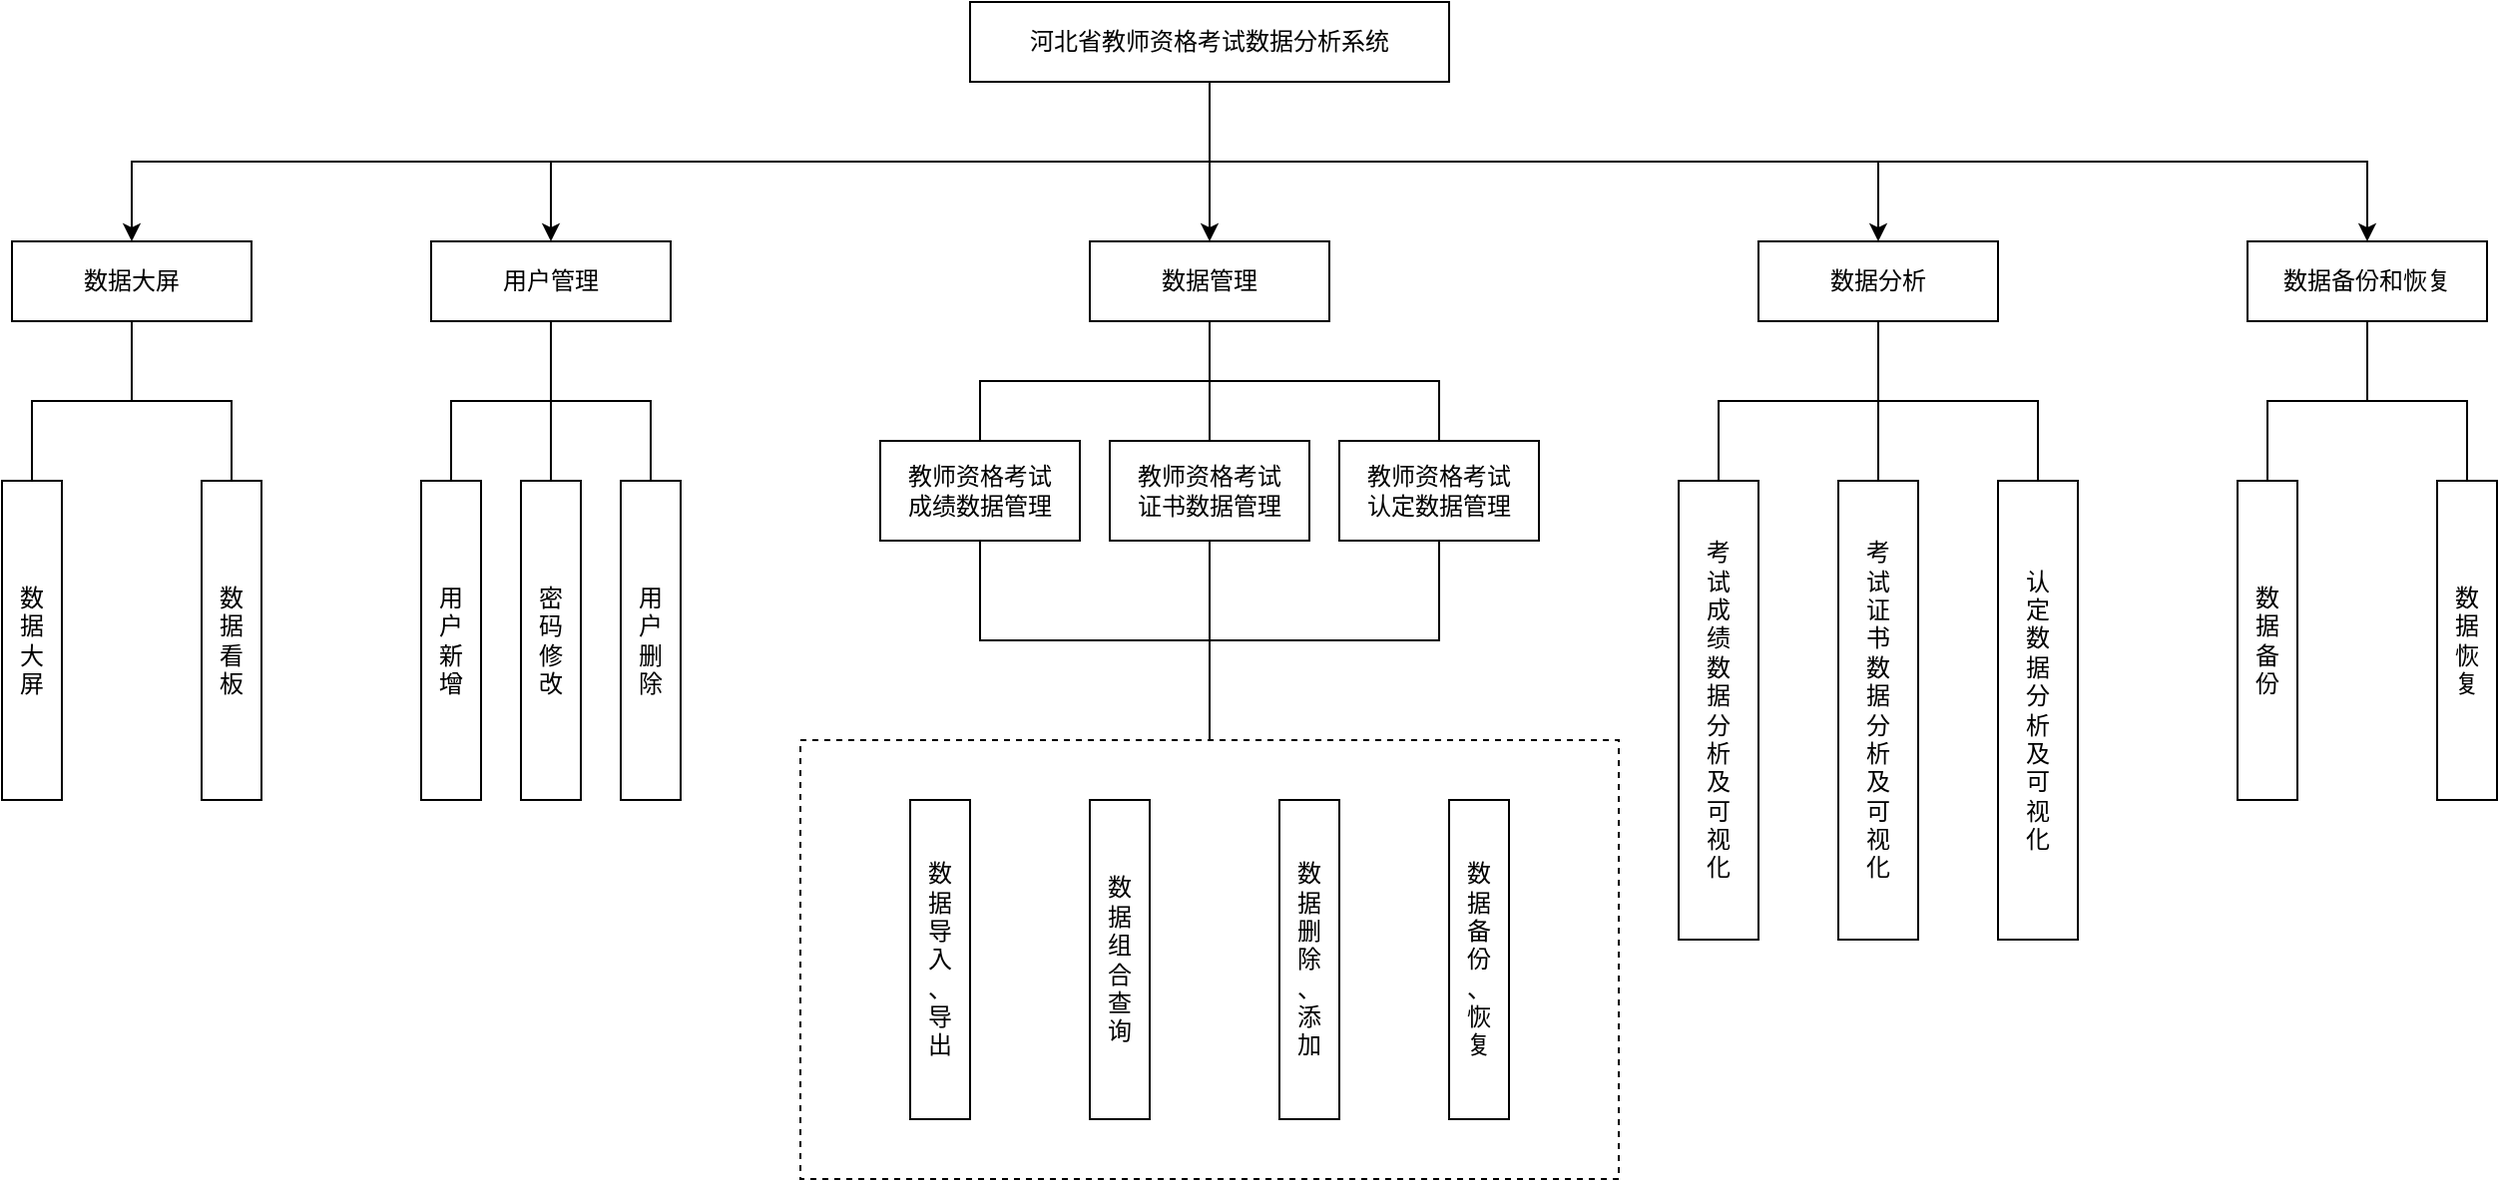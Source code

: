 <mxfile pages="4">
    <diagram id="CxApWNCSYIXbRdS2j37-" name="0.项目功能架构">
        <mxGraphModel dx="1143" dy="648" grid="1" gridSize="10" guides="1" tooltips="1" connect="1" arrows="1" fold="1" page="1" pageScale="1" pageWidth="850" pageHeight="1100" math="0" shadow="0">
            <root>
                <mxCell id="0"/>
                <mxCell id="1" parent="0"/>
                <mxCell id="22" style="edgeStyle=none;html=1;exitX=0.5;exitY=1;exitDx=0;exitDy=0;entryX=0.5;entryY=0;entryDx=0;entryDy=0;" parent="1" source="2" target="5" edge="1">
                    <mxGeometry relative="1" as="geometry"/>
                </mxCell>
                <mxCell id="24" style="edgeStyle=none;html=1;exitX=0.5;exitY=1;exitDx=0;exitDy=0;entryX=0.5;entryY=0;entryDx=0;entryDy=0;rounded=0;" parent="1" source="2" target="4" edge="1">
                    <mxGeometry relative="1" as="geometry">
                        <Array as="points">
                            <mxPoint x="645" y="380"/>
                            <mxPoint x="315" y="380"/>
                        </Array>
                    </mxGeometry>
                </mxCell>
                <mxCell id="25" style="edgeStyle=none;html=1;exitX=0.5;exitY=1;exitDx=0;exitDy=0;entryX=0.5;entryY=0;entryDx=0;entryDy=0;rounded=0;" parent="1" source="2" target="6" edge="1">
                    <mxGeometry relative="1" as="geometry">
                        <Array as="points">
                            <mxPoint x="645" y="380"/>
                            <mxPoint x="980" y="380"/>
                        </Array>
                    </mxGeometry>
                </mxCell>
                <mxCell id="YSkzOXEj76_cFWQc9m9p-46" style="edgeStyle=none;html=1;exitX=0.5;exitY=1;exitDx=0;exitDy=0;entryX=0.5;entryY=0;entryDx=0;entryDy=0;rounded=0;" edge="1" parent="1" source="2" target="YSkzOXEj76_cFWQc9m9p-42">
                    <mxGeometry relative="1" as="geometry">
                        <Array as="points">
                            <mxPoint x="645" y="380"/>
                            <mxPoint x="105" y="380"/>
                        </Array>
                    </mxGeometry>
                </mxCell>
                <mxCell id="YSkzOXEj76_cFWQc9m9p-52" style="edgeStyle=none;rounded=0;html=1;exitX=0.5;exitY=1;exitDx=0;exitDy=0;entryX=0.5;entryY=0;entryDx=0;entryDy=0;" edge="1" parent="1" source="2" target="YSkzOXEj76_cFWQc9m9p-49">
                    <mxGeometry relative="1" as="geometry">
                        <Array as="points">
                            <mxPoint x="645" y="380"/>
                            <mxPoint x="1225" y="380"/>
                        </Array>
                    </mxGeometry>
                </mxCell>
                <mxCell id="2" value="&lt;p class=&quot;MsoNormal&quot;&gt;河北省教师资格考试数据分析系统&lt;/p&gt;" style="whiteSpace=wrap;html=1;" parent="1" vertex="1">
                    <mxGeometry x="525" y="300" width="240" height="40" as="geometry"/>
                </mxCell>
                <mxCell id="26" style="edgeStyle=none;rounded=0;html=1;exitX=0.5;exitY=1;exitDx=0;exitDy=0;entryX=0.5;entryY=0;entryDx=0;entryDy=0;endArrow=none;endFill=0;" parent="1" source="4" target="7" edge="1">
                    <mxGeometry relative="1" as="geometry">
                        <Array as="points">
                            <mxPoint x="315" y="500"/>
                            <mxPoint x="265" y="500"/>
                        </Array>
                    </mxGeometry>
                </mxCell>
                <mxCell id="27" style="edgeStyle=none;rounded=0;html=1;exitX=0.5;exitY=1;exitDx=0;exitDy=0;entryX=0.5;entryY=0;entryDx=0;entryDy=0;endArrow=none;endFill=0;" parent="1" source="4" target="8" edge="1">
                    <mxGeometry relative="1" as="geometry"/>
                </mxCell>
                <mxCell id="28" style="edgeStyle=none;rounded=0;html=1;exitX=0.5;exitY=1;exitDx=0;exitDy=0;entryX=0.5;entryY=0;entryDx=0;entryDy=0;endArrow=none;endFill=0;" parent="1" source="4" target="9" edge="1">
                    <mxGeometry relative="1" as="geometry">
                        <Array as="points">
                            <mxPoint x="315" y="500"/>
                            <mxPoint x="365" y="500"/>
                        </Array>
                    </mxGeometry>
                </mxCell>
                <mxCell id="4" value="用户管理" style="whiteSpace=wrap;html=1;" parent="1" vertex="1">
                    <mxGeometry x="255" y="420" width="120" height="40" as="geometry"/>
                </mxCell>
                <mxCell id="30" style="edgeStyle=none;rounded=0;html=1;exitX=0.5;exitY=1;exitDx=0;exitDy=0;entryX=0.5;entryY=0;entryDx=0;entryDy=0;endArrow=none;endFill=0;" parent="1" source="5" target="10" edge="1">
                    <mxGeometry relative="1" as="geometry">
                        <Array as="points">
                            <mxPoint x="645" y="490"/>
                            <mxPoint x="530" y="490"/>
                        </Array>
                    </mxGeometry>
                </mxCell>
                <mxCell id="31" style="edgeStyle=none;rounded=0;html=1;exitX=0.5;exitY=1;exitDx=0;exitDy=0;entryX=0.5;entryY=0;entryDx=0;entryDy=0;endArrow=none;endFill=0;" parent="1" source="5" target="11" edge="1">
                    <mxGeometry relative="1" as="geometry"/>
                </mxCell>
                <mxCell id="32" style="edgeStyle=none;rounded=0;html=1;exitX=0.5;exitY=1;exitDx=0;exitDy=0;entryX=0.5;entryY=0;entryDx=0;entryDy=0;endArrow=none;endFill=0;" parent="1" source="5" target="12" edge="1">
                    <mxGeometry relative="1" as="geometry">
                        <Array as="points">
                            <mxPoint x="645" y="490"/>
                            <mxPoint x="760" y="490"/>
                        </Array>
                    </mxGeometry>
                </mxCell>
                <mxCell id="5" value="数据管理" style="whiteSpace=wrap;html=1;" parent="1" vertex="1">
                    <mxGeometry x="585" y="420" width="120" height="40" as="geometry"/>
                </mxCell>
                <mxCell id="37" style="edgeStyle=none;rounded=0;html=1;exitX=0.5;exitY=1;exitDx=0;exitDy=0;entryX=0.5;entryY=0;entryDx=0;entryDy=0;endArrow=none;endFill=0;" parent="1" source="6" target="19" edge="1">
                    <mxGeometry relative="1" as="geometry">
                        <Array as="points">
                            <mxPoint x="980" y="500"/>
                            <mxPoint x="900" y="500"/>
                        </Array>
                    </mxGeometry>
                </mxCell>
                <mxCell id="38" style="edgeStyle=none;rounded=0;html=1;exitX=0.5;exitY=1;exitDx=0;exitDy=0;entryX=0.5;entryY=0;entryDx=0;entryDy=0;endArrow=none;endFill=0;" parent="1" source="6" target="20" edge="1">
                    <mxGeometry relative="1" as="geometry"/>
                </mxCell>
                <mxCell id="39" style="edgeStyle=none;rounded=0;html=1;exitX=0.5;exitY=1;exitDx=0;exitDy=0;entryX=0.5;entryY=0;entryDx=0;entryDy=0;endArrow=none;endFill=0;" parent="1" source="6" target="21" edge="1">
                    <mxGeometry relative="1" as="geometry">
                        <Array as="points">
                            <mxPoint x="980" y="500"/>
                            <mxPoint x="1060" y="500"/>
                        </Array>
                    </mxGeometry>
                </mxCell>
                <mxCell id="6" value="数据分析" style="whiteSpace=wrap;html=1;" parent="1" vertex="1">
                    <mxGeometry x="920" y="420" width="120" height="40" as="geometry"/>
                </mxCell>
                <mxCell id="7" value="用&lt;br&gt;户&lt;br&gt;新&lt;br&gt;增" style="whiteSpace=wrap;html=1;" parent="1" vertex="1">
                    <mxGeometry x="250" y="540" width="30" height="160" as="geometry"/>
                </mxCell>
                <mxCell id="8" value="密&lt;br&gt;码&lt;br&gt;修&lt;br&gt;改" style="whiteSpace=wrap;html=1;" parent="1" vertex="1">
                    <mxGeometry x="300" y="540" width="30" height="160" as="geometry"/>
                </mxCell>
                <mxCell id="9" value="用&lt;br&gt;户&lt;br&gt;删&lt;br&gt;除" style="whiteSpace=wrap;html=1;" parent="1" vertex="1">
                    <mxGeometry x="350" y="540" width="30" height="160" as="geometry"/>
                </mxCell>
                <mxCell id="34" style="edgeStyle=none;rounded=0;html=1;exitX=0.5;exitY=1;exitDx=0;exitDy=0;entryX=0.5;entryY=0;entryDx=0;entryDy=0;endArrow=none;endFill=0;" parent="1" source="10" target="33" edge="1">
                    <mxGeometry relative="1" as="geometry">
                        <Array as="points">
                            <mxPoint x="530" y="620"/>
                            <mxPoint x="645" y="620"/>
                        </Array>
                    </mxGeometry>
                </mxCell>
                <mxCell id="10" value="教师资格考试&lt;br&gt;成绩数据管理" style="whiteSpace=wrap;html=1;" parent="1" vertex="1">
                    <mxGeometry x="480" y="520" width="100" height="50" as="geometry"/>
                </mxCell>
                <mxCell id="35" style="edgeStyle=none;rounded=0;html=1;exitX=0.5;exitY=1;exitDx=0;exitDy=0;entryX=0.5;entryY=0;entryDx=0;entryDy=0;endArrow=none;endFill=0;" parent="1" source="11" target="33" edge="1">
                    <mxGeometry relative="1" as="geometry"/>
                </mxCell>
                <mxCell id="11" value="教师资格考试&lt;br&gt;证书数据管理" style="whiteSpace=wrap;html=1;" parent="1" vertex="1">
                    <mxGeometry x="595" y="520" width="100" height="50" as="geometry"/>
                </mxCell>
                <mxCell id="36" style="edgeStyle=none;rounded=0;html=1;exitX=0.5;exitY=1;exitDx=0;exitDy=0;entryX=0.5;entryY=0;entryDx=0;entryDy=0;endArrow=none;endFill=0;" parent="1" source="12" target="33" edge="1">
                    <mxGeometry relative="1" as="geometry">
                        <Array as="points">
                            <mxPoint x="760" y="620"/>
                            <mxPoint x="645" y="620"/>
                        </Array>
                    </mxGeometry>
                </mxCell>
                <mxCell id="12" value="教师资格考试&lt;br&gt;认定数据管理" style="whiteSpace=wrap;html=1;" parent="1" vertex="1">
                    <mxGeometry x="710" y="520" width="100" height="50" as="geometry"/>
                </mxCell>
                <mxCell id="13" value="数&lt;br&gt;据&lt;br&gt;导&lt;br&gt;入&lt;br&gt;、&lt;br&gt;导&lt;br&gt;出" style="whiteSpace=wrap;html=1;" parent="1" vertex="1">
                    <mxGeometry x="495" y="700" width="30" height="160" as="geometry"/>
                </mxCell>
                <mxCell id="14" value="数&lt;br&gt;据&lt;br&gt;组&lt;br&gt;合&lt;br&gt;查&lt;br&gt;询" style="whiteSpace=wrap;html=1;" parent="1" vertex="1">
                    <mxGeometry x="585" y="700" width="30" height="160" as="geometry"/>
                </mxCell>
                <mxCell id="15" value="数&lt;br&gt;据&lt;br&gt;删&lt;br&gt;除&lt;br&gt;、&lt;br&gt;添&lt;br&gt;加" style="whiteSpace=wrap;html=1;" parent="1" vertex="1">
                    <mxGeometry x="680" y="700" width="30" height="160" as="geometry"/>
                </mxCell>
                <mxCell id="16" value="数&lt;br&gt;据&lt;br&gt;备&lt;br&gt;份&lt;br&gt;、&lt;br&gt;恢&lt;br&gt;复" style="whiteSpace=wrap;html=1;" parent="1" vertex="1">
                    <mxGeometry x="765" y="700" width="30" height="160" as="geometry"/>
                </mxCell>
                <mxCell id="19" value="考&lt;br&gt;试&lt;br&gt;成&lt;br&gt;绩&lt;br&gt;数&lt;br&gt;据&lt;br&gt;分&lt;br&gt;析&lt;br&gt;及&lt;br&gt;可&lt;br&gt;视&lt;br&gt;化" style="whiteSpace=wrap;html=1;" parent="1" vertex="1">
                    <mxGeometry x="880" y="540" width="40" height="230" as="geometry"/>
                </mxCell>
                <mxCell id="20" value="考&lt;br&gt;试&lt;br&gt;证&lt;br&gt;书&lt;br&gt;数&lt;br&gt;据&lt;br&gt;分&lt;br&gt;析&lt;br&gt;及&lt;br&gt;可&lt;br&gt;视&lt;br&gt;化" style="whiteSpace=wrap;html=1;" parent="1" vertex="1">
                    <mxGeometry x="960" y="540" width="40" height="230" as="geometry"/>
                </mxCell>
                <mxCell id="21" value="认&lt;br&gt;定&lt;br&gt;数&lt;br&gt;据&lt;br&gt;分&lt;br&gt;析&lt;br&gt;及&lt;br&gt;可&lt;br&gt;视&lt;br&gt;化" style="whiteSpace=wrap;html=1;" parent="1" vertex="1">
                    <mxGeometry x="1040" y="540" width="40" height="230" as="geometry"/>
                </mxCell>
                <mxCell id="33" value="" style="whiteSpace=wrap;html=1;fillColor=none;dashed=1;" parent="1" vertex="1">
                    <mxGeometry x="440" y="670" width="410" height="220" as="geometry"/>
                </mxCell>
                <mxCell id="YSkzOXEj76_cFWQc9m9p-39" style="edgeStyle=none;rounded=0;html=1;exitX=0.5;exitY=1;exitDx=0;exitDy=0;entryX=0.5;entryY=0;entryDx=0;entryDy=0;endArrow=none;endFill=0;" edge="1" parent="1" source="YSkzOXEj76_cFWQc9m9p-42" target="YSkzOXEj76_cFWQc9m9p-43">
                    <mxGeometry relative="1" as="geometry">
                        <Array as="points">
                            <mxPoint x="105" y="500"/>
                            <mxPoint x="55" y="500"/>
                        </Array>
                    </mxGeometry>
                </mxCell>
                <mxCell id="YSkzOXEj76_cFWQc9m9p-41" style="edgeStyle=none;rounded=0;html=1;exitX=0.5;exitY=1;exitDx=0;exitDy=0;entryX=0.5;entryY=0;entryDx=0;entryDy=0;endArrow=none;endFill=0;" edge="1" parent="1" source="YSkzOXEj76_cFWQc9m9p-42" target="YSkzOXEj76_cFWQc9m9p-45">
                    <mxGeometry relative="1" as="geometry">
                        <Array as="points">
                            <mxPoint x="105" y="500"/>
                            <mxPoint x="155" y="500"/>
                        </Array>
                    </mxGeometry>
                </mxCell>
                <mxCell id="YSkzOXEj76_cFWQc9m9p-42" value="数据大屏" style="whiteSpace=wrap;html=1;" vertex="1" parent="1">
                    <mxGeometry x="45" y="420" width="120" height="40" as="geometry"/>
                </mxCell>
                <mxCell id="YSkzOXEj76_cFWQc9m9p-43" value="数&lt;br&gt;据&lt;br&gt;大&lt;br&gt;屏" style="whiteSpace=wrap;html=1;" vertex="1" parent="1">
                    <mxGeometry x="40" y="540" width="30" height="160" as="geometry"/>
                </mxCell>
                <mxCell id="YSkzOXEj76_cFWQc9m9p-45" value="数&lt;br&gt;据&lt;br&gt;看&lt;br&gt;板" style="whiteSpace=wrap;html=1;" vertex="1" parent="1">
                    <mxGeometry x="140" y="540" width="30" height="160" as="geometry"/>
                </mxCell>
                <mxCell id="YSkzOXEj76_cFWQc9m9p-47" style="edgeStyle=none;rounded=0;html=1;exitX=0.5;exitY=1;exitDx=0;exitDy=0;entryX=0.5;entryY=0;entryDx=0;entryDy=0;endArrow=none;endFill=0;" edge="1" parent="1" source="YSkzOXEj76_cFWQc9m9p-49" target="YSkzOXEj76_cFWQc9m9p-50">
                    <mxGeometry relative="1" as="geometry">
                        <Array as="points">
                            <mxPoint x="1225" y="500"/>
                            <mxPoint x="1175" y="500"/>
                        </Array>
                    </mxGeometry>
                </mxCell>
                <mxCell id="YSkzOXEj76_cFWQc9m9p-48" style="edgeStyle=none;rounded=0;html=1;exitX=0.5;exitY=1;exitDx=0;exitDy=0;entryX=0.5;entryY=0;entryDx=0;entryDy=0;endArrow=none;endFill=0;" edge="1" parent="1" source="YSkzOXEj76_cFWQc9m9p-49" target="YSkzOXEj76_cFWQc9m9p-51">
                    <mxGeometry relative="1" as="geometry">
                        <Array as="points">
                            <mxPoint x="1225" y="500"/>
                            <mxPoint x="1275" y="500"/>
                        </Array>
                    </mxGeometry>
                </mxCell>
                <mxCell id="YSkzOXEj76_cFWQc9m9p-49" value="数据备份和恢复" style="whiteSpace=wrap;html=1;" vertex="1" parent="1">
                    <mxGeometry x="1165" y="420" width="120" height="40" as="geometry"/>
                </mxCell>
                <mxCell id="YSkzOXEj76_cFWQc9m9p-50" value="数&lt;br&gt;据&lt;br&gt;备&lt;br&gt;份" style="whiteSpace=wrap;html=1;" vertex="1" parent="1">
                    <mxGeometry x="1160" y="540" width="30" height="160" as="geometry"/>
                </mxCell>
                <mxCell id="YSkzOXEj76_cFWQc9m9p-51" value="数&lt;br&gt;据&lt;br&gt;恢&lt;br&gt;复" style="whiteSpace=wrap;html=1;" vertex="1" parent="1">
                    <mxGeometry x="1260" y="540" width="30" height="160" as="geometry"/>
                </mxCell>
            </root>
        </mxGraphModel>
    </diagram>
    <diagram id="AS90tVbxAB303TSxwsdy" name="2.系统关键技术">
        <mxGraphModel dx="944" dy="648" grid="1" gridSize="10" guides="1" tooltips="1" connect="1" arrows="1" fold="1" page="1" pageScale="1" pageWidth="827" pageHeight="1169" math="0" shadow="0">
            <root>
                <mxCell id="v5pVFf8WuT5oX3Xv5NZD-0"/>
                <mxCell id="v5pVFf8WuT5oX3Xv5NZD-1" parent="v5pVFf8WuT5oX3Xv5NZD-0"/>
                <mxCell id="RDQMdI9TkchYn4Y29qCX-0" value="前&lt;br&gt;端" style="whiteSpace=wrap;html=1;" parent="v5pVFf8WuT5oX3Xv5NZD-1" vertex="1">
                    <mxGeometry x="190" y="80" width="40" height="80" as="geometry"/>
                </mxCell>
                <mxCell id="RDQMdI9TkchYn4Y29qCX-1" value="后&lt;br&gt;端" style="whiteSpace=wrap;html=1;" parent="v5pVFf8WuT5oX3Xv5NZD-1" vertex="1">
                    <mxGeometry x="190" y="280" width="40" height="80" as="geometry"/>
                </mxCell>
                <mxCell id="RDQMdI9TkchYn4Y29qCX-2" value="" style="html=1;rounded=0;edgeStyle=orthogonalEdgeStyle;endArrow=none;endFill=0;dashed=1;" parent="v5pVFf8WuT5oX3Xv5NZD-1" edge="1">
                    <mxGeometry width="100" relative="1" as="geometry">
                        <mxPoint x="160" y="200" as="sourcePoint"/>
                        <mxPoint x="670" y="200" as="targetPoint"/>
                    </mxGeometry>
                </mxCell>
                <mxCell id="RDQMdI9TkchYn4Y29qCX-3" value="" style="rounded=0;whiteSpace=wrap;html=1;fillColor=none;" parent="v5pVFf8WuT5oX3Xv5NZD-1" vertex="1">
                    <mxGeometry x="310" y="270" width="260" height="160" as="geometry"/>
                </mxCell>
                <mxCell id="RDQMdI9TkchYn4Y29qCX-30" value="" style="endArrow=classic;html=1;rounded=0;dashed=1;exitX=0.5;exitY=1;exitDx=0;exitDy=0;entryX=0.25;entryY=0;entryDx=0;entryDy=0;" parent="v5pVFf8WuT5oX3Xv5NZD-1" source="RDQMdI9TkchYn4Y29qCX-45" target="RDQMdI9TkchYn4Y29qCX-3" edge="1">
                    <mxGeometry width="50" height="50" relative="1" as="geometry">
                        <mxPoint x="313.8" y="130.72" as="sourcePoint"/>
                        <mxPoint x="300" y="210" as="targetPoint"/>
                    </mxGeometry>
                </mxCell>
                <mxCell id="RDQMdI9TkchYn4Y29qCX-33" value="请求" style="edgeLabel;html=1;align=center;verticalAlign=middle;resizable=0;points=[];" parent="RDQMdI9TkchYn4Y29qCX-30" vertex="1" connectable="0">
                    <mxGeometry x="0.332" relative="1" as="geometry">
                        <mxPoint as="offset"/>
                    </mxGeometry>
                </mxCell>
                <mxCell id="RDQMdI9TkchYn4Y29qCX-31" value="" style="endArrow=classic;html=1;rounded=0;dashed=1;exitX=0.644;exitY=1.038;exitDx=0;exitDy=0;exitPerimeter=0;entryX=0.5;entryY=0;entryDx=0;entryDy=0;" parent="v5pVFf8WuT5oX3Xv5NZD-1" source="RDQMdI9TkchYn4Y29qCX-46" target="RDQMdI9TkchYn4Y29qCX-3" edge="1">
                    <mxGeometry width="50" height="50" relative="1" as="geometry">
                        <mxPoint x="441.19" y="122.72" as="sourcePoint"/>
                        <mxPoint x="385" y="290.0" as="targetPoint"/>
                    </mxGeometry>
                </mxCell>
                <mxCell id="RDQMdI9TkchYn4Y29qCX-34" value="请求" style="edgeLabel;html=1;align=center;verticalAlign=middle;resizable=0;points=[];" parent="RDQMdI9TkchYn4Y29qCX-31" vertex="1" connectable="0">
                    <mxGeometry x="0.401" y="-1" relative="1" as="geometry">
                        <mxPoint as="offset"/>
                    </mxGeometry>
                </mxCell>
                <mxCell id="RDQMdI9TkchYn4Y29qCX-32" value="" style="endArrow=classic;html=1;rounded=0;dashed=1;exitX=0.342;exitY=1.051;exitDx=0;exitDy=0;entryX=0.75;entryY=0;entryDx=0;entryDy=0;exitPerimeter=0;" parent="v5pVFf8WuT5oX3Xv5NZD-1" source="RDQMdI9TkchYn4Y29qCX-47" target="RDQMdI9TkchYn4Y29qCX-3" edge="1">
                    <mxGeometry width="50" height="50" relative="1" as="geometry">
                        <mxPoint x="578.32" y="120" as="sourcePoint"/>
                        <mxPoint x="395" y="300.0" as="targetPoint"/>
                    </mxGeometry>
                </mxCell>
                <mxCell id="RDQMdI9TkchYn4Y29qCX-35" value="请求" style="edgeLabel;html=1;align=center;verticalAlign=middle;resizable=0;points=[];" parent="RDQMdI9TkchYn4Y29qCX-32" vertex="1" connectable="0">
                    <mxGeometry x="0.393" relative="1" as="geometry">
                        <mxPoint as="offset"/>
                    </mxGeometry>
                </mxCell>
                <mxCell id="RDQMdI9TkchYn4Y29qCX-36" value="" style="endArrow=classic;html=1;rounded=0;dashed=1;exitX=0.215;exitY=-0.02;exitDx=0;exitDy=0;exitPerimeter=0;entryX=0.25;entryY=1;entryDx=0;entryDy=0;" parent="v5pVFf8WuT5oX3Xv5NZD-1" source="RDQMdI9TkchYn4Y29qCX-3" target="RDQMdI9TkchYn4Y29qCX-45" edge="1">
                    <mxGeometry width="50" height="50" relative="1" as="geometry">
                        <mxPoint x="344.8" y="152.72" as="sourcePoint"/>
                        <mxPoint x="299.35" y="132.48" as="targetPoint"/>
                    </mxGeometry>
                </mxCell>
                <mxCell id="RDQMdI9TkchYn4Y29qCX-37" value="响应" style="edgeLabel;html=1;align=center;verticalAlign=middle;resizable=0;points=[];" parent="RDQMdI9TkchYn4Y29qCX-36" vertex="1" connectable="0">
                    <mxGeometry x="0.324" y="2" relative="1" as="geometry">
                        <mxPoint as="offset"/>
                    </mxGeometry>
                </mxCell>
                <mxCell id="RDQMdI9TkchYn4Y29qCX-38" value="" style="endArrow=classic;html=1;rounded=0;dashed=1;exitX=0.454;exitY=-0.024;exitDx=0;exitDy=0;exitPerimeter=0;entryX=0.405;entryY=1.001;entryDx=0;entryDy=0;entryPerimeter=0;" parent="v5pVFf8WuT5oX3Xv5NZD-1" source="RDQMdI9TkchYn4Y29qCX-3" target="RDQMdI9TkchYn4Y29qCX-46" edge="1">
                    <mxGeometry width="50" height="50" relative="1" as="geometry">
                        <mxPoint x="375.9" y="286.8" as="sourcePoint"/>
                        <mxPoint x="429.13" y="119.68" as="targetPoint"/>
                    </mxGeometry>
                </mxCell>
                <mxCell id="RDQMdI9TkchYn4Y29qCX-39" value="响应" style="edgeLabel;html=1;align=center;verticalAlign=middle;resizable=0;points=[];" parent="RDQMdI9TkchYn4Y29qCX-38" vertex="1" connectable="0">
                    <mxGeometry x="0.324" y="2" relative="1" as="geometry">
                        <mxPoint as="offset"/>
                    </mxGeometry>
                </mxCell>
                <mxCell id="RDQMdI9TkchYn4Y29qCX-40" value="" style="endArrow=classic;html=1;rounded=0;dashed=1;exitX=0.808;exitY=-0.005;exitDx=0;exitDy=0;exitPerimeter=0;entryX=0.5;entryY=1;entryDx=0;entryDy=0;" parent="v5pVFf8WuT5oX3Xv5NZD-1" source="RDQMdI9TkchYn4Y29qCX-3" target="RDQMdI9TkchYn4Y29qCX-47" edge="1">
                    <mxGeometry width="50" height="50" relative="1" as="geometry">
                        <mxPoint x="385.9" y="296.8" as="sourcePoint"/>
                        <mxPoint x="589.816" y="122.08" as="targetPoint"/>
                    </mxGeometry>
                </mxCell>
                <mxCell id="RDQMdI9TkchYn4Y29qCX-41" value="响应" style="edgeLabel;html=1;align=center;verticalAlign=middle;resizable=0;points=[];" parent="RDQMdI9TkchYn4Y29qCX-40" vertex="1" connectable="0">
                    <mxGeometry x="0.324" y="2" relative="1" as="geometry">
                        <mxPoint as="offset"/>
                    </mxGeometry>
                </mxCell>
                <mxCell id="RDQMdI9TkchYn4Y29qCX-45" value="iOS" style="whiteSpace=wrap;html=1;rounded=0;glass=0;sketch=0;strokeColor=default;fillColor=none;" parent="v5pVFf8WuT5oX3Xv5NZD-1" vertex="1">
                    <mxGeometry x="280" y="80" width="70" height="40" as="geometry"/>
                </mxCell>
                <mxCell id="RDQMdI9TkchYn4Y29qCX-46" value="Android" style="whiteSpace=wrap;html=1;rounded=0;glass=0;sketch=0;strokeColor=default;fillColor=none;" parent="v5pVFf8WuT5oX3Xv5NZD-1" vertex="1">
                    <mxGeometry x="395" y="80" width="70" height="40" as="geometry"/>
                </mxCell>
                <mxCell id="RDQMdI9TkchYn4Y29qCX-47" value="Web&amp;nbsp;Browser" style="whiteSpace=wrap;html=1;rounded=0;glass=0;sketch=0;strokeColor=default;fillColor=none;" parent="v5pVFf8WuT5oX3Xv5NZD-1" vertex="1">
                    <mxGeometry x="510" y="80" width="90" height="40" as="geometry"/>
                </mxCell>
                <mxCell id="RDQMdI9TkchYn4Y29qCX-48" value="服务器" style="rounded=0;whiteSpace=wrap;html=1;glass=0;sketch=0;strokeColor=default;fillColor=none;" parent="v5pVFf8WuT5oX3Xv5NZD-1" vertex="1">
                    <mxGeometry x="345" y="280" width="195" height="50" as="geometry"/>
                </mxCell>
                <mxCell id="RDQMdI9TkchYn4Y29qCX-49" value="数据库" style="shape=cylinder3;whiteSpace=wrap;html=1;boundedLbl=1;backgroundOutline=1;size=15;rounded=0;glass=0;sketch=0;strokeColor=default;fillColor=none;" parent="v5pVFf8WuT5oX3Xv5NZD-1" vertex="1">
                    <mxGeometry x="374" y="360" width="136" height="60" as="geometry"/>
                </mxCell>
                <mxCell id="RDQMdI9TkchYn4Y29qCX-50" value="" style="endArrow=classic;startArrow=classic;html=1;rounded=0;dashed=1;entryX=0.488;entryY=0.985;entryDx=0;entryDy=0;exitX=0.488;exitY=-0.018;exitDx=0;exitDy=0;exitPerimeter=0;entryPerimeter=0;" parent="v5pVFf8WuT5oX3Xv5NZD-1" source="RDQMdI9TkchYn4Y29qCX-49" target="RDQMdI9TkchYn4Y29qCX-48" edge="1">
                    <mxGeometry width="50" height="50" relative="1" as="geometry">
                        <mxPoint x="405" y="380" as="sourcePoint"/>
                        <mxPoint x="455" y="330" as="targetPoint"/>
                    </mxGeometry>
                </mxCell>
                <mxCell id="RDQMdI9TkchYn4Y29qCX-52" value="" style="rounded=0;whiteSpace=wrap;html=1;glass=0;sketch=0;strokeColor=default;fillColor=none;" parent="v5pVFf8WuT5oX3Xv5NZD-1" vertex="1">
                    <mxGeometry x="486" y="533" width="160" height="250" as="geometry"/>
                </mxCell>
                <mxCell id="RDQMdI9TkchYn4Y29qCX-53" value="" style="rounded=0;whiteSpace=wrap;html=1;glass=0;sketch=0;strokeColor=default;fillColor=none;" parent="v5pVFf8WuT5oX3Xv5NZD-1" vertex="1">
                    <mxGeometry x="158" y="622" width="240" height="160" as="geometry"/>
                </mxCell>
                <mxCell id="RDQMdI9TkchYn4Y29qCX-55" value="" style="shape=singleArrow;whiteSpace=wrap;html=1;arrowWidth=0.4;arrowSize=0.4;rounded=0;glass=0;sketch=0;strokeColor=default;fillColor=none;" parent="v5pVFf8WuT5oX3Xv5NZD-1" vertex="1">
                    <mxGeometry x="405.5" y="682" width="70" height="40" as="geometry"/>
                </mxCell>
                <mxCell id="RDQMdI9TkchYn4Y29qCX-56" value="mybatis-plus-boot-starter" style="whiteSpace=wrap;html=1;rounded=0;glass=0;sketch=0;strokeColor=default;fillColor=none;" parent="v5pVFf8WuT5oX3Xv5NZD-1" vertex="1">
                    <mxGeometry x="171" y="632" width="207" height="40" as="geometry"/>
                </mxCell>
                <mxCell id="RDQMdI9TkchYn4Y29qCX-57" value="annotation" style="whiteSpace=wrap;html=1;rounded=0;glass=0;sketch=0;strokeColor=default;fillColor=none;" parent="v5pVFf8WuT5oX3Xv5NZD-1" vertex="1">
                    <mxGeometry x="171" y="682" width="80" height="40" as="geometry"/>
                </mxCell>
                <mxCell id="RDQMdI9TkchYn4Y29qCX-58" value="extension" style="whiteSpace=wrap;html=1;rounded=0;glass=0;sketch=0;strokeColor=default;fillColor=none;" parent="v5pVFf8WuT5oX3Xv5NZD-1" vertex="1">
                    <mxGeometry x="298" y="682" width="80" height="40" as="geometry"/>
                </mxCell>
                <mxCell id="RDQMdI9TkchYn4Y29qCX-59" value="core" style="whiteSpace=wrap;html=1;rounded=0;glass=0;sketch=0;strokeColor=default;fillColor=none;" parent="v5pVFf8WuT5oX3Xv5NZD-1" vertex="1">
                    <mxGeometry x="171" y="732" width="80" height="40" as="geometry"/>
                </mxCell>
                <mxCell id="RDQMdI9TkchYn4Y29qCX-60" value="generator" style="whiteSpace=wrap;html=1;rounded=0;glass=0;sketch=0;strokeColor=default;fillColor=none;" parent="v5pVFf8WuT5oX3Xv5NZD-1" vertex="1">
                    <mxGeometry x="298" y="732" width="80" height="40" as="geometry"/>
                </mxCell>
                <mxCell id="RDQMdI9TkchYn4Y29qCX-61" value="Scan Entity" style="whiteSpace=wrap;html=1;rounded=0;glass=0;sketch=0;strokeColor=default;fillColor=none;" parent="v5pVFf8WuT5oX3Xv5NZD-1" vertex="1">
                    <mxGeometry x="506" y="543" width="120" height="45" as="geometry"/>
                </mxCell>
                <mxCell id="RDQMdI9TkchYn4Y29qCX-66" style="edgeStyle=none;rounded=0;orthogonalLoop=1;jettySize=auto;html=1;exitX=0.5;exitY=0;exitDx=0;exitDy=0;entryX=0.5;entryY=1;entryDx=0;entryDy=0;startArrow=classic;startFill=1;endArrow=none;endFill=0;" parent="v5pVFf8WuT5oX3Xv5NZD-1" source="RDQMdI9TkchYn4Y29qCX-62" target="RDQMdI9TkchYn4Y29qCX-61" edge="1">
                    <mxGeometry relative="1" as="geometry"/>
                </mxCell>
                <mxCell id="RDQMdI9TkchYn4Y29qCX-68" value="Reflection extration" style="edgeLabel;html=1;align=center;verticalAlign=middle;resizable=0;points=[];" parent="RDQMdI9TkchYn4Y29qCX-66" vertex="1" connectable="0">
                    <mxGeometry x="0.402" relative="1" as="geometry">
                        <mxPoint as="offset"/>
                    </mxGeometry>
                </mxCell>
                <mxCell id="RDQMdI9TkchYn4Y29qCX-62" value="Analysis Table &lt;br&gt;Name Column" style="whiteSpace=wrap;html=1;rounded=0;glass=0;sketch=0;strokeColor=default;fillColor=none;" parent="v5pVFf8WuT5oX3Xv5NZD-1" vertex="1">
                    <mxGeometry x="506" y="628" width="120" height="45" as="geometry"/>
                </mxCell>
                <mxCell id="RDQMdI9TkchYn4Y29qCX-67" style="edgeStyle=none;rounded=0;orthogonalLoop=1;jettySize=auto;html=1;exitX=0.5;exitY=0;exitDx=0;exitDy=0;entryX=0.5;entryY=1;entryDx=0;entryDy=0;startArrow=classic;startFill=1;endArrow=none;endFill=0;" parent="v5pVFf8WuT5oX3Xv5NZD-1" source="RDQMdI9TkchYn4Y29qCX-63" target="RDQMdI9TkchYn4Y29qCX-62" edge="1">
                    <mxGeometry relative="1" as="geometry"/>
                </mxCell>
                <mxCell id="RDQMdI9TkchYn4Y29qCX-69" value="SQL&amp;nbsp; Insert/Update/&lt;br&gt;&amp;nbsp; &amp;nbsp; &amp;nbsp; &amp;nbsp; Delete/Select" style="edgeLabel;html=1;align=center;verticalAlign=middle;resizable=0;points=[];" parent="RDQMdI9TkchYn4Y29qCX-67" vertex="1" connectable="0">
                    <mxGeometry x="0.335" y="3" relative="1" as="geometry">
                        <mxPoint y="10" as="offset"/>
                    </mxGeometry>
                </mxCell>
                <mxCell id="RDQMdI9TkchYn4Y29qCX-63" value="Injection MyBatis&lt;br&gt;Container" style="whiteSpace=wrap;html=1;rounded=0;glass=0;sketch=0;strokeColor=default;fillColor=none;" parent="v5pVFf8WuT5oX3Xv5NZD-1" vertex="1">
                    <mxGeometry x="506" y="728" width="120" height="45" as="geometry"/>
                </mxCell>
                <mxCell id="RDQMdI9TkchYn4Y29qCX-73" style="edgeStyle=none;rounded=0;orthogonalLoop=1;jettySize=auto;html=1;exitX=0;exitY=0.5;exitDx=0;exitDy=0;startArrow=classic;startFill=1;endArrow=none;endFill=0;" parent="v5pVFf8WuT5oX3Xv5NZD-1" source="RDQMdI9TkchYn4Y29qCX-70" edge="1">
                    <mxGeometry relative="1" as="geometry">
                        <mxPoint x="144" y="985" as="targetPoint"/>
                    </mxGeometry>
                </mxCell>
                <mxCell id="RDQMdI9TkchYn4Y29qCX-74" value="用户交互" style="edgeLabel;html=1;align=center;verticalAlign=middle;resizable=0;points=[];" parent="RDQMdI9TkchYn4Y29qCX-73" vertex="1" connectable="0">
                    <mxGeometry x="0.551" relative="1" as="geometry">
                        <mxPoint x="20" as="offset"/>
                    </mxGeometry>
                </mxCell>
                <mxCell id="RDQMdI9TkchYn4Y29qCX-75" style="rounded=0;orthogonalLoop=1;jettySize=auto;html=1;exitX=1;exitY=0.5;exitDx=0;exitDy=0;entryX=0;entryY=0.5;entryDx=0;entryDy=0;startArrow=classic;startFill=1;endArrow=classic;endFill=1;" parent="v5pVFf8WuT5oX3Xv5NZD-1" source="RDQMdI9TkchYn4Y29qCX-70" target="RDQMdI9TkchYn4Y29qCX-71" edge="1">
                    <mxGeometry relative="1" as="geometry"/>
                </mxCell>
                <mxCell id="RDQMdI9TkchYn4Y29qCX-76" value="双向绑定" style="edgeLabel;html=1;align=center;verticalAlign=middle;resizable=0;points=[];" parent="RDQMdI9TkchYn4Y29qCX-75" vertex="1" connectable="0">
                    <mxGeometry x="-0.401" relative="1" as="geometry">
                        <mxPoint x="16" as="offset"/>
                    </mxGeometry>
                </mxCell>
                <mxCell id="RDQMdI9TkchYn4Y29qCX-70" value="View" style="whiteSpace=wrap;html=1;rounded=0;glass=0;sketch=0;strokeColor=default;fillColor=none;" parent="v5pVFf8WuT5oX3Xv5NZD-1" vertex="1">
                    <mxGeometry x="234" y="965" width="80" height="40" as="geometry"/>
                </mxCell>
                <mxCell id="RDQMdI9TkchYn4Y29qCX-77" style="edgeStyle=none;rounded=0;orthogonalLoop=1;jettySize=auto;html=1;exitX=1;exitY=0.25;exitDx=0;exitDy=0;entryX=0;entryY=0.25;entryDx=0;entryDy=0;startArrow=none;startFill=0;endArrow=classic;endFill=1;" parent="v5pVFf8WuT5oX3Xv5NZD-1" source="RDQMdI9TkchYn4Y29qCX-71" target="RDQMdI9TkchYn4Y29qCX-72" edge="1">
                    <mxGeometry relative="1" as="geometry"/>
                </mxCell>
                <mxCell id="RDQMdI9TkchYn4Y29qCX-79" value="操作" style="edgeLabel;html=1;align=center;verticalAlign=middle;resizable=0;points=[];" parent="RDQMdI9TkchYn4Y29qCX-77" vertex="1" connectable="0">
                    <mxGeometry x="-0.469" y="2" relative="1" as="geometry">
                        <mxPoint as="offset"/>
                    </mxGeometry>
                </mxCell>
                <mxCell id="RDQMdI9TkchYn4Y29qCX-71" value="ViewModel" style="whiteSpace=wrap;html=1;rounded=0;glass=0;sketch=0;strokeColor=default;fillColor=none;" parent="v5pVFf8WuT5oX3Xv5NZD-1" vertex="1">
                    <mxGeometry x="394" y="965" width="80" height="40" as="geometry"/>
                </mxCell>
                <mxCell id="RDQMdI9TkchYn4Y29qCX-78" style="edgeStyle=none;rounded=0;orthogonalLoop=1;jettySize=auto;html=1;exitX=0;exitY=0.75;exitDx=0;exitDy=0;entryX=1;entryY=0.75;entryDx=0;entryDy=0;startArrow=none;startFill=0;endArrow=classic;endFill=1;dashed=1;" parent="v5pVFf8WuT5oX3Xv5NZD-1" source="RDQMdI9TkchYn4Y29qCX-72" target="RDQMdI9TkchYn4Y29qCX-71" edge="1">
                    <mxGeometry relative="1" as="geometry"/>
                </mxCell>
                <mxCell id="RDQMdI9TkchYn4Y29qCX-80" value="事件" style="edgeLabel;html=1;align=center;verticalAlign=middle;resizable=0;points=[];" parent="RDQMdI9TkchYn4Y29qCX-78" vertex="1" connectable="0">
                    <mxGeometry x="0.228" relative="1" as="geometry">
                        <mxPoint x="23" as="offset"/>
                    </mxGeometry>
                </mxCell>
                <mxCell id="RDQMdI9TkchYn4Y29qCX-72" value="Model" style="whiteSpace=wrap;html=1;rounded=0;glass=0;sketch=0;strokeColor=default;fillColor=none;" parent="v5pVFf8WuT5oX3Xv5NZD-1" vertex="1">
                    <mxGeometry x="554" y="965" width="80" height="40" as="geometry"/>
                </mxCell>
            </root>
        </mxGraphModel>
    </diagram>
    <diagram id="PMkfzUxXAcH_57Rto5Lv" name="3.系统需求分析">
        <mxGraphModel dx="944" dy="648" grid="0" gridSize="10" guides="1" tooltips="1" connect="1" arrows="1" fold="1" page="1" pageScale="1" pageWidth="827" pageHeight="1169" math="0" shadow="0">
            <root>
                <mxCell id="fPTyw4SbEgRYlCSAsRBV-0"/>
                <mxCell id="fPTyw4SbEgRYlCSAsRBV-1" parent="fPTyw4SbEgRYlCSAsRBV-0"/>
                <mxCell id="9jONjeqD923eWWxhYU1Z-11" style="edgeStyle=none;rounded=0;orthogonalLoop=1;jettySize=auto;html=1;exitX=0.5;exitY=0.5;exitDx=0;exitDy=0;exitPerimeter=0;entryX=0;entryY=0.5;entryDx=0;entryDy=0;startArrow=none;startFill=0;endArrow=classic;endFill=1;" parent="fPTyw4SbEgRYlCSAsRBV-1" source="9jONjeqD923eWWxhYU1Z-0" target="9jONjeqD923eWWxhYU1Z-5" edge="1">
                    <mxGeometry relative="1" as="geometry"/>
                </mxCell>
                <mxCell id="9jONjeqD923eWWxhYU1Z-12" style="edgeStyle=none;rounded=0;orthogonalLoop=1;jettySize=auto;html=1;exitX=0.5;exitY=0.5;exitDx=0;exitDy=0;exitPerimeter=0;entryX=0;entryY=0.5;entryDx=0;entryDy=0;startArrow=none;startFill=0;endArrow=classic;endFill=1;" parent="fPTyw4SbEgRYlCSAsRBV-1" source="9jONjeqD923eWWxhYU1Z-0" target="9jONjeqD923eWWxhYU1Z-6" edge="1">
                    <mxGeometry relative="1" as="geometry"/>
                </mxCell>
                <mxCell id="9jONjeqD923eWWxhYU1Z-13" style="edgeStyle=none;rounded=0;orthogonalLoop=1;jettySize=auto;html=1;exitX=0.5;exitY=0.5;exitDx=0;exitDy=0;exitPerimeter=0;entryX=0;entryY=0.5;entryDx=0;entryDy=0;startArrow=none;startFill=0;endArrow=classic;endFill=1;" parent="fPTyw4SbEgRYlCSAsRBV-1" source="9jONjeqD923eWWxhYU1Z-0" target="9jONjeqD923eWWxhYU1Z-7" edge="1">
                    <mxGeometry relative="1" as="geometry"/>
                </mxCell>
                <mxCell id="9jONjeqD923eWWxhYU1Z-14" style="edgeStyle=none;rounded=0;orthogonalLoop=1;jettySize=auto;html=1;exitX=0.5;exitY=0.5;exitDx=0;exitDy=0;exitPerimeter=0;entryX=0;entryY=0.5;entryDx=0;entryDy=0;startArrow=none;startFill=0;endArrow=classic;endFill=1;" parent="fPTyw4SbEgRYlCSAsRBV-1" source="9jONjeqD923eWWxhYU1Z-0" target="9jONjeqD923eWWxhYU1Z-8" edge="1">
                    <mxGeometry relative="1" as="geometry"/>
                </mxCell>
                <mxCell id="9jONjeqD923eWWxhYU1Z-15" style="edgeStyle=none;rounded=0;orthogonalLoop=1;jettySize=auto;html=1;exitX=0.5;exitY=0.5;exitDx=0;exitDy=0;exitPerimeter=0;entryX=0;entryY=0.5;entryDx=0;entryDy=0;startArrow=none;startFill=0;endArrow=classic;endFill=1;" parent="fPTyw4SbEgRYlCSAsRBV-1" source="9jONjeqD923eWWxhYU1Z-0" target="9jONjeqD923eWWxhYU1Z-10" edge="1">
                    <mxGeometry relative="1" as="geometry"/>
                </mxCell>
                <mxCell id="9jONjeqD923eWWxhYU1Z-0" value="用户" style="shape=umlActor;verticalLabelPosition=bottom;verticalAlign=top;html=1;outlineConnect=0;rounded=0;glass=0;sketch=0;strokeColor=default;fillColor=none;" parent="fPTyw4SbEgRYlCSAsRBV-1" vertex="1">
                    <mxGeometry x="120" y="210" width="30" height="60" as="geometry"/>
                </mxCell>
                <mxCell id="9jONjeqD923eWWxhYU1Z-5" value="数据大屏" style="ellipse;whiteSpace=wrap;html=1;rounded=0;glass=0;sketch=0;strokeColor=default;fillColor=none;" parent="fPTyw4SbEgRYlCSAsRBV-1" vertex="1">
                    <mxGeometry x="280" y="80" width="120" height="40" as="geometry"/>
                </mxCell>
                <mxCell id="9jONjeqD923eWWxhYU1Z-24" style="edgeStyle=none;rounded=0;orthogonalLoop=1;jettySize=auto;html=1;exitX=1;exitY=0.5;exitDx=0;exitDy=0;entryX=0;entryY=0.5;entryDx=0;entryDy=0;startArrow=none;startFill=0;endArrow=classic;endFill=1;dashed=1;" parent="fPTyw4SbEgRYlCSAsRBV-1" source="9jONjeqD923eWWxhYU1Z-6" target="9jONjeqD923eWWxhYU1Z-16" edge="1">
                    <mxGeometry relative="1" as="geometry"/>
                </mxCell>
                <mxCell id="9jONjeqD923eWWxhYU1Z-25" value="&amp;lt;&amp;lt;包含&amp;gt;&amp;gt;" style="edgeLabel;html=1;align=center;verticalAlign=middle;resizable=0;points=[];" parent="9jONjeqD923eWWxhYU1Z-24" vertex="1" connectable="0">
                    <mxGeometry x="-0.263" relative="1" as="geometry">
                        <mxPoint x="37" y="-32" as="offset"/>
                    </mxGeometry>
                </mxCell>
                <mxCell id="9jONjeqD923eWWxhYU1Z-26" style="edgeStyle=none;rounded=0;orthogonalLoop=1;jettySize=auto;html=1;exitX=1;exitY=0.5;exitDx=0;exitDy=0;entryX=0;entryY=0.5;entryDx=0;entryDy=0;dashed=1;startArrow=none;startFill=0;endArrow=classic;endFill=1;" parent="fPTyw4SbEgRYlCSAsRBV-1" source="9jONjeqD923eWWxhYU1Z-6" target="9jONjeqD923eWWxhYU1Z-17" edge="1">
                    <mxGeometry relative="1" as="geometry"/>
                </mxCell>
                <mxCell id="9jONjeqD923eWWxhYU1Z-30" value="&amp;lt;&amp;lt;包含&amp;gt;&amp;gt;" style="edgeLabel;html=1;align=center;verticalAlign=middle;resizable=0;points=[];" parent="9jONjeqD923eWWxhYU1Z-26" vertex="1" connectable="0">
                    <mxGeometry x="0.514" y="1" relative="1" as="geometry">
                        <mxPoint as="offset"/>
                    </mxGeometry>
                </mxCell>
                <mxCell id="9jONjeqD923eWWxhYU1Z-27" style="edgeStyle=none;rounded=0;orthogonalLoop=1;jettySize=auto;html=1;exitX=1;exitY=0.5;exitDx=0;exitDy=0;entryX=0;entryY=0.5;entryDx=0;entryDy=0;dashed=1;startArrow=none;startFill=0;endArrow=classic;endFill=1;" parent="fPTyw4SbEgRYlCSAsRBV-1" source="9jONjeqD923eWWxhYU1Z-6" target="9jONjeqD923eWWxhYU1Z-18" edge="1">
                    <mxGeometry relative="1" as="geometry"/>
                </mxCell>
                <mxCell id="9jONjeqD923eWWxhYU1Z-31" value="&amp;lt;&amp;lt;包含&amp;gt;&amp;gt;" style="edgeLabel;html=1;align=center;verticalAlign=middle;resizable=0;points=[];" parent="9jONjeqD923eWWxhYU1Z-27" vertex="1" connectable="0">
                    <mxGeometry x="0.234" y="2" relative="1" as="geometry">
                        <mxPoint as="offset"/>
                    </mxGeometry>
                </mxCell>
                <mxCell id="9jONjeqD923eWWxhYU1Z-28" style="edgeStyle=none;rounded=0;orthogonalLoop=1;jettySize=auto;html=1;exitX=1;exitY=0.5;exitDx=0;exitDy=0;entryX=0;entryY=0.5;entryDx=0;entryDy=0;dashed=1;startArrow=none;startFill=0;endArrow=classic;endFill=1;" parent="fPTyw4SbEgRYlCSAsRBV-1" source="9jONjeqD923eWWxhYU1Z-6" target="9jONjeqD923eWWxhYU1Z-19" edge="1">
                    <mxGeometry relative="1" as="geometry"/>
                </mxCell>
                <mxCell id="9jONjeqD923eWWxhYU1Z-32" value="&amp;lt;&amp;lt;包含&amp;gt;&amp;gt;" style="edgeLabel;html=1;align=center;verticalAlign=middle;resizable=0;points=[];" parent="9jONjeqD923eWWxhYU1Z-28" vertex="1" connectable="0">
                    <mxGeometry x="0.25" relative="1" as="geometry">
                        <mxPoint as="offset"/>
                    </mxGeometry>
                </mxCell>
                <mxCell id="9jONjeqD923eWWxhYU1Z-6" value="数据管理" style="ellipse;whiteSpace=wrap;html=1;rounded=0;glass=0;sketch=0;strokeColor=default;fillColor=none;" parent="fPTyw4SbEgRYlCSAsRBV-1" vertex="1">
                    <mxGeometry x="280" y="165" width="120" height="40" as="geometry"/>
                </mxCell>
                <mxCell id="9jONjeqD923eWWxhYU1Z-33" style="edgeStyle=none;rounded=0;orthogonalLoop=1;jettySize=auto;html=1;exitX=1;exitY=0.5;exitDx=0;exitDy=0;entryX=-0.004;entryY=0.647;entryDx=0;entryDy=0;entryPerimeter=0;dashed=1;startArrow=none;startFill=0;endArrow=classic;endFill=1;" parent="fPTyw4SbEgRYlCSAsRBV-1" source="9jONjeqD923eWWxhYU1Z-7" target="9jONjeqD923eWWxhYU1Z-20" edge="1">
                    <mxGeometry relative="1" as="geometry"/>
                </mxCell>
                <mxCell id="9jONjeqD923eWWxhYU1Z-37" value="&amp;lt;&amp;lt;包含&amp;gt;&amp;gt;" style="edgeLabel;html=1;align=center;verticalAlign=middle;resizable=0;points=[];" parent="9jONjeqD923eWWxhYU1Z-33" vertex="1" connectable="0">
                    <mxGeometry x="0.402" y="1" relative="1" as="geometry">
                        <mxPoint x="-16" y="8" as="offset"/>
                    </mxGeometry>
                </mxCell>
                <mxCell id="9jONjeqD923eWWxhYU1Z-34" style="edgeStyle=none;rounded=0;orthogonalLoop=1;jettySize=auto;html=1;exitX=1;exitY=0.5;exitDx=0;exitDy=0;entryX=0;entryY=0.5;entryDx=0;entryDy=0;dashed=1;startArrow=none;startFill=0;endArrow=classic;endFill=1;" parent="fPTyw4SbEgRYlCSAsRBV-1" source="9jONjeqD923eWWxhYU1Z-7" target="9jONjeqD923eWWxhYU1Z-21" edge="1">
                    <mxGeometry relative="1" as="geometry"/>
                </mxCell>
                <mxCell id="9jONjeqD923eWWxhYU1Z-38" value="&amp;lt;&amp;lt;包含&amp;gt;&amp;gt;" style="edgeLabel;html=1;align=center;verticalAlign=middle;resizable=0;points=[];" parent="9jONjeqD923eWWxhYU1Z-34" vertex="1" connectable="0">
                    <mxGeometry x="-0.314" y="1" relative="1" as="geometry">
                        <mxPoint as="offset"/>
                    </mxGeometry>
                </mxCell>
                <mxCell id="9jONjeqD923eWWxhYU1Z-35" style="edgeStyle=none;rounded=0;orthogonalLoop=1;jettySize=auto;html=1;exitX=1;exitY=0.5;exitDx=0;exitDy=0;entryX=0;entryY=0.5;entryDx=0;entryDy=0;dashed=1;startArrow=none;startFill=0;endArrow=classic;endFill=1;" parent="fPTyw4SbEgRYlCSAsRBV-1" source="9jONjeqD923eWWxhYU1Z-7" target="9jONjeqD923eWWxhYU1Z-22" edge="1">
                    <mxGeometry relative="1" as="geometry"/>
                </mxCell>
                <mxCell id="9jONjeqD923eWWxhYU1Z-39" value="&amp;lt;&amp;lt;包含&amp;gt;&amp;gt;" style="edgeLabel;html=1;align=center;verticalAlign=middle;resizable=0;points=[];" parent="9jONjeqD923eWWxhYU1Z-35" vertex="1" connectable="0">
                    <mxGeometry x="0.217" y="2" relative="1" as="geometry">
                        <mxPoint as="offset"/>
                    </mxGeometry>
                </mxCell>
                <mxCell id="9jONjeqD923eWWxhYU1Z-36" style="edgeStyle=none;rounded=0;orthogonalLoop=1;jettySize=auto;html=1;exitX=1;exitY=0.5;exitDx=0;exitDy=0;entryX=0;entryY=0.5;entryDx=0;entryDy=0;dashed=1;startArrow=none;startFill=0;endArrow=classic;endFill=1;" parent="fPTyw4SbEgRYlCSAsRBV-1" source="9jONjeqD923eWWxhYU1Z-7" target="9jONjeqD923eWWxhYU1Z-23" edge="1">
                    <mxGeometry relative="1" as="geometry"/>
                </mxCell>
                <mxCell id="9jONjeqD923eWWxhYU1Z-40" value="&amp;lt;&amp;lt;包含&amp;gt;&amp;gt;" style="edgeLabel;html=1;align=center;verticalAlign=middle;resizable=0;points=[];" parent="9jONjeqD923eWWxhYU1Z-36" vertex="1" connectable="0">
                    <mxGeometry x="0.194" y="-3" relative="1" as="geometry">
                        <mxPoint as="offset"/>
                    </mxGeometry>
                </mxCell>
                <mxCell id="9jONjeqD923eWWxhYU1Z-7" value="数据分析和可视化" style="ellipse;whiteSpace=wrap;html=1;rounded=0;glass=0;sketch=0;strokeColor=default;fillColor=none;" parent="fPTyw4SbEgRYlCSAsRBV-1" vertex="1">
                    <mxGeometry x="280" y="260" width="120" height="40" as="geometry"/>
                </mxCell>
                <mxCell id="9jONjeqD923eWWxhYU1Z-8" value="用户管理" style="ellipse;whiteSpace=wrap;html=1;rounded=0;glass=0;sketch=0;strokeColor=default;fillColor=none;" parent="fPTyw4SbEgRYlCSAsRBV-1" vertex="1">
                    <mxGeometry x="280" y="340" width="120" height="40" as="geometry"/>
                </mxCell>
                <mxCell id="9jONjeqD923eWWxhYU1Z-43" style="edgeStyle=none;rounded=0;orthogonalLoop=1;jettySize=auto;html=1;exitX=1;exitY=0.5;exitDx=0;exitDy=0;entryX=0;entryY=0.5;entryDx=0;entryDy=0;dashed=1;startArrow=none;startFill=0;endArrow=classic;endFill=1;" parent="fPTyw4SbEgRYlCSAsRBV-1" source="9jONjeqD923eWWxhYU1Z-10" target="9jONjeqD923eWWxhYU1Z-41" edge="1">
                    <mxGeometry relative="1" as="geometry"/>
                </mxCell>
                <mxCell id="9jONjeqD923eWWxhYU1Z-45" value="&amp;lt;&amp;lt;包含&amp;gt;&amp;gt;" style="edgeLabel;html=1;align=center;verticalAlign=middle;resizable=0;points=[];" parent="9jONjeqD923eWWxhYU1Z-43" vertex="1" connectable="0">
                    <mxGeometry x="0.152" y="-1" relative="1" as="geometry">
                        <mxPoint as="offset"/>
                    </mxGeometry>
                </mxCell>
                <mxCell id="9jONjeqD923eWWxhYU1Z-44" style="edgeStyle=none;rounded=0;orthogonalLoop=1;jettySize=auto;html=1;exitX=1;exitY=0.5;exitDx=0;exitDy=0;entryX=0;entryY=0.5;entryDx=0;entryDy=0;dashed=1;startArrow=none;startFill=0;endArrow=classic;endFill=1;" parent="fPTyw4SbEgRYlCSAsRBV-1" source="9jONjeqD923eWWxhYU1Z-10" target="9jONjeqD923eWWxhYU1Z-42" edge="1">
                    <mxGeometry relative="1" as="geometry"/>
                </mxCell>
                <mxCell id="9jONjeqD923eWWxhYU1Z-46" value="&amp;lt;&amp;lt;包含&amp;gt;&amp;gt;" style="edgeLabel;html=1;align=center;verticalAlign=middle;resizable=0;points=[];" parent="9jONjeqD923eWWxhYU1Z-44" vertex="1" connectable="0">
                    <mxGeometry x="-0.518" y="1" relative="1" as="geometry">
                        <mxPoint as="offset"/>
                    </mxGeometry>
                </mxCell>
                <mxCell id="9jONjeqD923eWWxhYU1Z-10" value="数据备份和恢复" style="ellipse;whiteSpace=wrap;html=1;rounded=0;glass=0;sketch=0;strokeColor=default;fillColor=none;" parent="fPTyw4SbEgRYlCSAsRBV-1" vertex="1">
                    <mxGeometry x="280" y="440" width="120" height="40" as="geometry"/>
                </mxCell>
                <mxCell id="9jONjeqD923eWWxhYU1Z-16" value="笔试成绩管理" style="ellipse;whiteSpace=wrap;html=1;rounded=0;glass=0;sketch=0;strokeColor=default;fillColor=none;" parent="fPTyw4SbEgRYlCSAsRBV-1" vertex="1">
                    <mxGeometry x="570" y="40" width="120" height="30" as="geometry"/>
                </mxCell>
                <mxCell id="9jONjeqD923eWWxhYU1Z-17" value="面试成绩管理" style="ellipse;whiteSpace=wrap;html=1;rounded=0;glass=0;sketch=0;strokeColor=default;fillColor=none;" parent="fPTyw4SbEgRYlCSAsRBV-1" vertex="1">
                    <mxGeometry x="570" y="80" width="120" height="30" as="geometry"/>
                </mxCell>
                <mxCell id="9jONjeqD923eWWxhYU1Z-18" value="证书数据管理" style="ellipse;whiteSpace=wrap;html=1;rounded=0;glass=0;sketch=0;strokeColor=default;fillColor=none;" parent="fPTyw4SbEgRYlCSAsRBV-1" vertex="1">
                    <mxGeometry x="570" y="125" width="120" height="30" as="geometry"/>
                </mxCell>
                <mxCell id="9jONjeqD923eWWxhYU1Z-19" value="认定数据管理" style="ellipse;whiteSpace=wrap;html=1;rounded=0;glass=0;sketch=0;strokeColor=default;fillColor=none;" parent="fPTyw4SbEgRYlCSAsRBV-1" vertex="1">
                    <mxGeometry x="570" y="170" width="120" height="30" as="geometry"/>
                </mxCell>
                <mxCell id="9jONjeqD923eWWxhYU1Z-20" value="笔试成绩分析和可视化" style="ellipse;whiteSpace=wrap;html=1;rounded=0;glass=0;sketch=0;strokeColor=default;fillColor=none;" parent="fPTyw4SbEgRYlCSAsRBV-1" vertex="1">
                    <mxGeometry x="530" y="230" width="160" height="40" as="geometry"/>
                </mxCell>
                <mxCell id="9jONjeqD923eWWxhYU1Z-21" value="面试成绩分析和可视化" style="ellipse;whiteSpace=wrap;html=1;rounded=0;glass=0;sketch=0;strokeColor=default;fillColor=none;" parent="fPTyw4SbEgRYlCSAsRBV-1" vertex="1">
                    <mxGeometry x="530" y="280" width="160" height="40" as="geometry"/>
                </mxCell>
                <mxCell id="9jONjeqD923eWWxhYU1Z-22" value="证书数据分析和可视化" style="ellipse;whiteSpace=wrap;html=1;rounded=0;glass=0;sketch=0;strokeColor=default;fillColor=none;" parent="fPTyw4SbEgRYlCSAsRBV-1" vertex="1">
                    <mxGeometry x="530" y="330" width="160" height="40" as="geometry"/>
                </mxCell>
                <mxCell id="9jONjeqD923eWWxhYU1Z-23" value="认定数据分析和可视化" style="ellipse;whiteSpace=wrap;html=1;rounded=0;glass=0;sketch=0;strokeColor=default;fillColor=none;" parent="fPTyw4SbEgRYlCSAsRBV-1" vertex="1">
                    <mxGeometry x="530" y="380" width="160" height="40" as="geometry"/>
                </mxCell>
                <mxCell id="9jONjeqD923eWWxhYU1Z-41" value="数据备份" style="ellipse;whiteSpace=wrap;html=1;rounded=0;glass=0;sketch=0;strokeColor=default;fillColor=none;" parent="fPTyw4SbEgRYlCSAsRBV-1" vertex="1">
                    <mxGeometry x="540" y="440" width="120" height="40" as="geometry"/>
                </mxCell>
                <mxCell id="9jONjeqD923eWWxhYU1Z-42" value="数据恢复" style="ellipse;whiteSpace=wrap;html=1;rounded=0;glass=0;sketch=0;strokeColor=default;fillColor=none;" parent="fPTyw4SbEgRYlCSAsRBV-1" vertex="1">
                    <mxGeometry x="540" y="500" width="120" height="40" as="geometry"/>
                </mxCell>
            </root>
        </mxGraphModel>
    </diagram>
    <diagram id="S7AFZfa9UCWgGOMznvz2" name="4.系统设计">
        <mxGraphModel dx="944" dy="648" grid="1" gridSize="10" guides="1" tooltips="1" connect="1" arrows="1" fold="1" page="1" pageScale="1" pageWidth="827" pageHeight="1169" math="0" shadow="0">
            <root>
                <mxCell id="Xn3EHZpzcCjz8WQeBtdx-0"/>
                <mxCell id="Xn3EHZpzcCjz8WQeBtdx-1" parent="Xn3EHZpzcCjz8WQeBtdx-0"/>
                <mxCell id="Xn3EHZpzcCjz8WQeBtdx-38" value="前后端总架构" style="swimlane;rounded=0;fillColor=none;" parent="Xn3EHZpzcCjz8WQeBtdx-1" vertex="1">
                    <mxGeometry x="170" y="20" width="497" height="504" as="geometry">
                        <mxRectangle x="61" y="14" width="129" height="23" as="alternateBounds"/>
                    </mxGeometry>
                </mxCell>
                <mxCell id="Xn3EHZpzcCjz8WQeBtdx-2" value="访问层" style="whiteSpace=wrap;html=1;" parent="Xn3EHZpzcCjz8WQeBtdx-38" vertex="1">
                    <mxGeometry x="46" y="59" width="70" height="40" as="geometry"/>
                </mxCell>
                <mxCell id="Xn3EHZpzcCjz8WQeBtdx-3" value="后端" style="whiteSpace=wrap;html=1;" parent="Xn3EHZpzcCjz8WQeBtdx-38" vertex="1">
                    <mxGeometry x="46" y="289" width="70" height="40" as="geometry"/>
                </mxCell>
                <mxCell id="Xn3EHZpzcCjz8WQeBtdx-5" value="浏览器" style="rounded=0;whiteSpace=wrap;html=1;" parent="Xn3EHZpzcCjz8WQeBtdx-38" vertex="1">
                    <mxGeometry x="146" y="59" width="320" height="40" as="geometry"/>
                </mxCell>
                <mxCell id="Xn3EHZpzcCjz8WQeBtdx-6" value="Element&amp;nbsp;Plus" style="whiteSpace=wrap;html=1;" parent="Xn3EHZpzcCjz8WQeBtdx-38" vertex="1">
                    <mxGeometry x="156" y="129" width="135" height="40" as="geometry"/>
                </mxCell>
                <mxCell id="Xn3EHZpzcCjz8WQeBtdx-9" value="Vue" style="whiteSpace=wrap;html=1;" parent="Xn3EHZpzcCjz8WQeBtdx-38" vertex="1">
                    <mxGeometry x="156" y="199" width="75" height="40" as="geometry"/>
                </mxCell>
                <mxCell id="Xn3EHZpzcCjz8WQeBtdx-10" value="Vue-Router" style="whiteSpace=wrap;html=1;" parent="Xn3EHZpzcCjz8WQeBtdx-38" vertex="1">
                    <mxGeometry x="241" y="199" width="70" height="40" as="geometry"/>
                </mxCell>
                <mxCell id="Xn3EHZpzcCjz8WQeBtdx-11" value="Vuex" style="whiteSpace=wrap;html=1;" parent="Xn3EHZpzcCjz8WQeBtdx-38" vertex="1">
                    <mxGeometry x="316" y="199" width="65" height="40" as="geometry"/>
                </mxCell>
                <mxCell id="Xn3EHZpzcCjz8WQeBtdx-14" value="前端UI" style="whiteSpace=wrap;html=1;" parent="Xn3EHZpzcCjz8WQeBtdx-38" vertex="1">
                    <mxGeometry x="46" y="129" width="70" height="40" as="geometry"/>
                </mxCell>
                <mxCell id="Xn3EHZpzcCjz8WQeBtdx-15" value="交互层" style="whiteSpace=wrap;html=1;" parent="Xn3EHZpzcCjz8WQeBtdx-38" vertex="1">
                    <mxGeometry x="46" y="199" width="70" height="40" as="geometry"/>
                </mxCell>
                <mxCell id="Xn3EHZpzcCjz8WQeBtdx-16" value="Axios" style="whiteSpace=wrap;html=1;" parent="Xn3EHZpzcCjz8WQeBtdx-38" vertex="1">
                    <mxGeometry x="391" y="199" width="70" height="40" as="geometry"/>
                </mxCell>
                <mxCell id="Xn3EHZpzcCjz8WQeBtdx-17" value="Apache&amp;nbsp;Echarts" style="whiteSpace=wrap;html=1;" parent="Xn3EHZpzcCjz8WQeBtdx-38" vertex="1">
                    <mxGeometry x="311" y="129" width="147" height="40" as="geometry"/>
                </mxCell>
                <mxCell id="Xn3EHZpzcCjz8WQeBtdx-19" value="" style="rounded=0;whiteSpace=wrap;html=1;fillColor=none;" parent="Xn3EHZpzcCjz8WQeBtdx-38" vertex="1">
                    <mxGeometry x="143.5" y="189" width="327.5" height="60" as="geometry"/>
                </mxCell>
                <mxCell id="Xn3EHZpzcCjz8WQeBtdx-20" value="" style="rounded=0;whiteSpace=wrap;html=1;fillColor=none;" parent="Xn3EHZpzcCjz8WQeBtdx-38" vertex="1">
                    <mxGeometry x="143.5" y="119" width="325" height="60" as="geometry"/>
                </mxCell>
                <mxCell id="Xn3EHZpzcCjz8WQeBtdx-21" value="SpringBoot" style="whiteSpace=wrap;html=1;" parent="Xn3EHZpzcCjz8WQeBtdx-38" vertex="1">
                    <mxGeometry x="153.5" y="289" width="140" height="40" as="geometry"/>
                </mxCell>
                <mxCell id="Xn3EHZpzcCjz8WQeBtdx-23" value="数据库" style="whiteSpace=wrap;html=1;" parent="Xn3EHZpzcCjz8WQeBtdx-38" vertex="1">
                    <mxGeometry x="46" y="349" width="70" height="40" as="geometry"/>
                </mxCell>
                <mxCell id="Xn3EHZpzcCjz8WQeBtdx-24" value="MySQL" style="whiteSpace=wrap;html=1;" parent="Xn3EHZpzcCjz8WQeBtdx-38" vertex="1">
                    <mxGeometry x="153.5" y="349" width="310" height="40" as="geometry"/>
                </mxCell>
                <mxCell id="Xn3EHZpzcCjz8WQeBtdx-25" value="基础设施" style="whiteSpace=wrap;html=1;" parent="Xn3EHZpzcCjz8WQeBtdx-38" vertex="1">
                    <mxGeometry x="46" y="419" width="70" height="40" as="geometry"/>
                </mxCell>
                <mxCell id="Xn3EHZpzcCjz8WQeBtdx-27" value="服务器" style="whiteSpace=wrap;html=1;" parent="Xn3EHZpzcCjz8WQeBtdx-38" vertex="1">
                    <mxGeometry x="156" y="419" width="90" height="40" as="geometry"/>
                </mxCell>
                <mxCell id="Xn3EHZpzcCjz8WQeBtdx-28" value="操作系统" style="whiteSpace=wrap;html=1;" parent="Xn3EHZpzcCjz8WQeBtdx-38" vertex="1">
                    <mxGeometry x="260" y="419" width="92" height="40" as="geometry"/>
                </mxCell>
                <mxCell id="Xn3EHZpzcCjz8WQeBtdx-29" value="中间件" style="whiteSpace=wrap;html=1;" parent="Xn3EHZpzcCjz8WQeBtdx-38" vertex="1">
                    <mxGeometry x="366" y="419" width="95" height="40" as="geometry"/>
                </mxCell>
                <mxCell id="Xn3EHZpzcCjz8WQeBtdx-31" value="" style="rounded=0;whiteSpace=wrap;html=1;fillColor=none;" parent="Xn3EHZpzcCjz8WQeBtdx-38" vertex="1">
                    <mxGeometry x="146" y="409" width="325" height="60" as="geometry"/>
                </mxCell>
                <mxCell id="Xn3EHZpzcCjz8WQeBtdx-35" value="MyBatis&amp;nbsp;Plus" style="whiteSpace=wrap;html=1;" parent="Xn3EHZpzcCjz8WQeBtdx-38" vertex="1">
                    <mxGeometry x="313.5" y="289" width="150" height="40" as="geometry"/>
                </mxCell>
                <mxCell id="Xn3EHZpzcCjz8WQeBtdx-4" value="" style="endArrow=none;html=1;rounded=0;edgeStyle=orthogonalEdgeStyle;dashed=1;" parent="Xn3EHZpzcCjz8WQeBtdx-38" edge="1">
                    <mxGeometry width="50" height="50" relative="1" as="geometry">
                        <mxPoint x="18" y="266" as="sourcePoint"/>
                        <mxPoint x="479" y="266" as="targetPoint"/>
                    </mxGeometry>
                </mxCell>
                <mxCell id="fqmAPnziwE6q0jgDyLEG-1" value="用户" style="swimlane;whiteSpace=wrap;html=1;" parent="Xn3EHZpzcCjz8WQeBtdx-1" vertex="1">
                    <mxGeometry x="120" y="1650" width="385" height="300" as="geometry"/>
                </mxCell>
                <mxCell id="fqmAPnziwE6q0jgDyLEG-172" style="edgeStyle=none;html=1;exitX=0.5;exitY=0;exitDx=0;exitDy=0;entryX=0.5;entryY=1;entryDx=0;entryDy=0;endArrow=none;endFill=0;" parent="fqmAPnziwE6q0jgDyLEG-1" source="fqmAPnziwE6q0jgDyLEG-167" target="fqmAPnziwE6q0jgDyLEG-169" edge="1">
                    <mxGeometry relative="1" as="geometry"/>
                </mxCell>
                <mxCell id="fqmAPnziwE6q0jgDyLEG-173" style="edgeStyle=none;html=1;exitX=0.5;exitY=0;exitDx=0;exitDy=0;entryX=0.5;entryY=1;entryDx=0;entryDy=0;endArrow=none;endFill=0;" parent="fqmAPnziwE6q0jgDyLEG-1" source="fqmAPnziwE6q0jgDyLEG-167" target="fqmAPnziwE6q0jgDyLEG-170" edge="1">
                    <mxGeometry relative="1" as="geometry"/>
                </mxCell>
                <mxCell id="fqmAPnziwE6q0jgDyLEG-174" style="edgeStyle=none;html=1;exitX=0.5;exitY=0;exitDx=0;exitDy=0;entryX=0.5;entryY=1;entryDx=0;entryDy=0;endArrow=none;endFill=0;" parent="fqmAPnziwE6q0jgDyLEG-1" source="fqmAPnziwE6q0jgDyLEG-167" target="fqmAPnziwE6q0jgDyLEG-171" edge="1">
                    <mxGeometry relative="1" as="geometry"/>
                </mxCell>
                <mxCell id="fqmAPnziwE6q0jgDyLEG-167" value="用户" style="whiteSpace=wrap;html=1;" parent="fqmAPnziwE6q0jgDyLEG-1" vertex="1">
                    <mxGeometry x="160" y="230" width="80" height="34" as="geometry"/>
                </mxCell>
                <mxCell id="fqmAPnziwE6q0jgDyLEG-169" value="用户名" style="ellipse;whiteSpace=wrap;html=1;" parent="fqmAPnziwE6q0jgDyLEG-1" vertex="1">
                    <mxGeometry x="55" y="140" width="90" height="30" as="geometry"/>
                </mxCell>
                <mxCell id="fqmAPnziwE6q0jgDyLEG-170" value="密码&lt;span style=&quot;white-space: pre;&quot;&gt;&#9;&lt;/span&gt;" style="ellipse;whiteSpace=wrap;html=1;" parent="fqmAPnziwE6q0jgDyLEG-1" vertex="1">
                    <mxGeometry x="165" y="70" width="90" height="30" as="geometry"/>
                </mxCell>
                <mxCell id="fqmAPnziwE6q0jgDyLEG-171" value="创建时间" style="ellipse;whiteSpace=wrap;html=1;" parent="fqmAPnziwE6q0jgDyLEG-1" vertex="1">
                    <mxGeometry x="255" y="130" width="90" height="30" as="geometry"/>
                </mxCell>
                <mxCell id="fqmAPnziwE6q0jgDyLEG-2" value="备份" style="swimlane;whiteSpace=wrap;html=1;" parent="Xn3EHZpzcCjz8WQeBtdx-1" vertex="1">
                    <mxGeometry x="130" y="1200" width="390" height="330" as="geometry"/>
                </mxCell>
                <mxCell id="fqmAPnziwE6q0jgDyLEG-182" value="备份" style="whiteSpace=wrap;html=1;" parent="fqmAPnziwE6q0jgDyLEG-2" vertex="1">
                    <mxGeometry x="118" y="240" width="120" height="30" as="geometry"/>
                </mxCell>
                <mxCell id="fqmAPnziwE6q0jgDyLEG-183" style="edgeStyle=none;html=1;exitX=0.5;exitY=1;exitDx=0;exitDy=0;entryX=0.5;entryY=0;entryDx=0;entryDy=0;endArrow=none;endFill=0;" parent="fqmAPnziwE6q0jgDyLEG-2" source="fqmAPnziwE6q0jgDyLEG-184" target="fqmAPnziwE6q0jgDyLEG-182" edge="1">
                    <mxGeometry relative="1" as="geometry"/>
                </mxCell>
                <mxCell id="fqmAPnziwE6q0jgDyLEG-184" value="文件名" style="ellipse;whiteSpace=wrap;html=1;" parent="fqmAPnziwE6q0jgDyLEG-2" vertex="1">
                    <mxGeometry x="133" y="120" width="90" height="30" as="geometry"/>
                </mxCell>
                <mxCell id="fqmAPnziwE6q0jgDyLEG-185" value="备份时间" style="ellipse;whiteSpace=wrap;html=1;" parent="fqmAPnziwE6q0jgDyLEG-2" vertex="1">
                    <mxGeometry x="223" y="60" width="90" height="30" as="geometry"/>
                </mxCell>
                <mxCell id="fqmAPnziwE6q0jgDyLEG-186" value="表名" style="ellipse;whiteSpace=wrap;html=1;" parent="fqmAPnziwE6q0jgDyLEG-2" vertex="1">
                    <mxGeometry x="50" y="80" width="90" height="30" as="geometry"/>
                </mxCell>
                <mxCell id="fqmAPnziwE6q0jgDyLEG-187" value="备注" style="ellipse;whiteSpace=wrap;html=1;" parent="fqmAPnziwE6q0jgDyLEG-2" vertex="1">
                    <mxGeometry x="260" y="128" width="97" height="34" as="geometry"/>
                </mxCell>
                <mxCell id="fqmAPnziwE6q0jgDyLEG-189" style="edgeStyle=none;html=1;exitX=0.5;exitY=1;exitDx=0;exitDy=0;endArrow=none;endFill=0;entryX=0.5;entryY=0;entryDx=0;entryDy=0;" parent="fqmAPnziwE6q0jgDyLEG-2" source="fqmAPnziwE6q0jgDyLEG-185" target="fqmAPnziwE6q0jgDyLEG-182" edge="1">
                    <mxGeometry relative="1" as="geometry">
                        <mxPoint x="-1561" y="-910" as="targetPoint"/>
                    </mxGeometry>
                </mxCell>
                <mxCell id="fqmAPnziwE6q0jgDyLEG-190" style="edgeStyle=none;html=1;exitX=0.5;exitY=1;exitDx=0;exitDy=0;endArrow=none;endFill=0;entryX=0.5;entryY=0;entryDx=0;entryDy=0;" parent="fqmAPnziwE6q0jgDyLEG-2" source="fqmAPnziwE6q0jgDyLEG-186" target="fqmAPnziwE6q0jgDyLEG-182" edge="1">
                    <mxGeometry relative="1" as="geometry">
                        <mxPoint x="-1561" y="-910" as="targetPoint"/>
                    </mxGeometry>
                </mxCell>
                <mxCell id="fqmAPnziwE6q0jgDyLEG-193" style="edgeStyle=none;html=1;exitX=0.5;exitY=1;exitDx=0;exitDy=0;entryX=0.5;entryY=0;entryDx=0;entryDy=0;endArrow=none;endFill=0;" parent="fqmAPnziwE6q0jgDyLEG-2" source="fqmAPnziwE6q0jgDyLEG-194" target="fqmAPnziwE6q0jgDyLEG-182" edge="1">
                    <mxGeometry relative="1" as="geometry"/>
                </mxCell>
                <mxCell id="fqmAPnziwE6q0jgDyLEG-194" value="id" style="ellipse;whiteSpace=wrap;html=1;" parent="fqmAPnziwE6q0jgDyLEG-2" vertex="1">
                    <mxGeometry x="20" y="140" width="90" height="30" as="geometry"/>
                </mxCell>
                <mxCell id="fqmAPnziwE6q0jgDyLEG-195" style="edgeStyle=none;html=1;exitX=0.5;exitY=1;exitDx=0;exitDy=0;endArrow=none;endFill=0;entryX=0.5;entryY=0;entryDx=0;entryDy=0;" parent="fqmAPnziwE6q0jgDyLEG-2" source="fqmAPnziwE6q0jgDyLEG-187" target="fqmAPnziwE6q0jgDyLEG-182" edge="1">
                    <mxGeometry relative="1" as="geometry">
                        <mxPoint x="-1511" y="-783" as="targetPoint"/>
                    </mxGeometry>
                </mxCell>
                <mxCell id="fqmAPnziwE6q0jgDyLEG-3" value="认定表" style="swimlane;whiteSpace=wrap;html=1;" parent="Xn3EHZpzcCjz8WQeBtdx-1" vertex="1">
                    <mxGeometry x="740" y="30" width="710" height="470" as="geometry"/>
                </mxCell>
                <mxCell id="fqmAPnziwE6q0jgDyLEG-10" value="认定信息" style="whiteSpace=wrap;html=1;" parent="fqmAPnziwE6q0jgDyLEG-3" vertex="1">
                    <mxGeometry x="286" y="430" width="120" height="30" as="geometry"/>
                </mxCell>
                <mxCell id="fqmAPnziwE6q0jgDyLEG-12" style="edgeStyle=none;html=1;exitX=0.5;exitY=1;exitDx=0;exitDy=0;entryX=0.5;entryY=0;entryDx=0;entryDy=0;endArrow=none;endFill=0;" parent="fqmAPnziwE6q0jgDyLEG-3" source="fqmAPnziwE6q0jgDyLEG-11" target="fqmAPnziwE6q0jgDyLEG-10" edge="1">
                    <mxGeometry relative="1" as="geometry"/>
                </mxCell>
                <mxCell id="fqmAPnziwE6q0jgDyLEG-11" value="资格种类" style="ellipse;whiteSpace=wrap;html=1;" parent="fqmAPnziwE6q0jgDyLEG-3" vertex="1">
                    <mxGeometry x="10" y="280" width="90" height="30" as="geometry"/>
                </mxCell>
                <mxCell id="fqmAPnziwE6q0jgDyLEG-31" style="edgeStyle=none;html=1;exitX=0.5;exitY=1;exitDx=0;exitDy=0;entryX=0.5;entryY=0;entryDx=0;entryDy=0;endArrow=none;endFill=0;" parent="fqmAPnziwE6q0jgDyLEG-3" source="fqmAPnziwE6q0jgDyLEG-15" target="fqmAPnziwE6q0jgDyLEG-10" edge="1">
                    <mxGeometry relative="1" as="geometry"/>
                </mxCell>
                <mxCell id="fqmAPnziwE6q0jgDyLEG-15" value="最高学位" style="ellipse;whiteSpace=wrap;html=1;" parent="fqmAPnziwE6q0jgDyLEG-3" vertex="1">
                    <mxGeometry x="16" y="220" width="90" height="30" as="geometry"/>
                </mxCell>
                <mxCell id="fqmAPnziwE6q0jgDyLEG-16" value="认定批次" style="ellipse;whiteSpace=wrap;html=1;" parent="fqmAPnziwE6q0jgDyLEG-3" vertex="1">
                    <mxGeometry x="16" y="176" width="90" height="30" as="geometry"/>
                </mxCell>
                <mxCell id="fqmAPnziwE6q0jgDyLEG-17" value="确认地点" style="ellipse;whiteSpace=wrap;html=1;" parent="fqmAPnziwE6q0jgDyLEG-3" vertex="1">
                    <mxGeometry x="40" y="111" width="90" height="30" as="geometry"/>
                </mxCell>
                <mxCell id="fqmAPnziwE6q0jgDyLEG-18" value="考试类型" style="ellipse;whiteSpace=wrap;html=1;" parent="fqmAPnziwE6q0jgDyLEG-3" vertex="1">
                    <mxGeometry x="256" y="133" width="90" height="30" as="geometry"/>
                </mxCell>
                <mxCell id="fqmAPnziwE6q0jgDyLEG-19" value="证件号码" style="ellipse;whiteSpace=wrap;html=1;" parent="fqmAPnziwE6q0jgDyLEG-3" vertex="1">
                    <mxGeometry x="67" y="53" width="90" height="30" as="geometry"/>
                </mxCell>
                <mxCell id="fqmAPnziwE6q0jgDyLEG-20" value="认定机构" style="ellipse;whiteSpace=wrap;html=1;" parent="fqmAPnziwE6q0jgDyLEG-3" vertex="1">
                    <mxGeometry x="196" y="71" width="90" height="30" as="geometry"/>
                </mxCell>
                <mxCell id="fqmAPnziwE6q0jgDyLEG-21" value="毕业院校" style="ellipse;whiteSpace=wrap;html=1;" parent="fqmAPnziwE6q0jgDyLEG-3" vertex="1">
                    <mxGeometry x="150" y="111" width="90" height="30" as="geometry"/>
                </mxCell>
                <mxCell id="fqmAPnziwE6q0jgDyLEG-39" style="edgeStyle=none;html=1;exitX=0.5;exitY=1;exitDx=0;exitDy=0;entryX=0.5;entryY=0;entryDx=0;entryDy=0;endArrow=none;endFill=0;" parent="fqmAPnziwE6q0jgDyLEG-3" source="fqmAPnziwE6q0jgDyLEG-23" target="fqmAPnziwE6q0jgDyLEG-10" edge="1">
                    <mxGeometry relative="1" as="geometry"/>
                </mxCell>
                <mxCell id="fqmAPnziwE6q0jgDyLEG-23" value="机构类型" style="ellipse;whiteSpace=wrap;html=1;" parent="fqmAPnziwE6q0jgDyLEG-3" vertex="1">
                    <mxGeometry x="346" y="91" width="90" height="30" as="geometry"/>
                </mxCell>
                <mxCell id="fqmAPnziwE6q0jgDyLEG-38" style="edgeStyle=none;html=1;exitX=0.5;exitY=1;exitDx=0;exitDy=0;entryX=0.5;entryY=0;entryDx=0;entryDy=0;endArrow=none;endFill=0;" parent="fqmAPnziwE6q0jgDyLEG-3" source="fqmAPnziwE6q0jgDyLEG-22" target="fqmAPnziwE6q0jgDyLEG-10" edge="1">
                    <mxGeometry relative="1" as="geometry"/>
                </mxCell>
                <mxCell id="fqmAPnziwE6q0jgDyLEG-22" value="任教学科" style="ellipse;whiteSpace=wrap;html=1;" parent="fqmAPnziwE6q0jgDyLEG-3" vertex="1">
                    <mxGeometry x="306" y="41" width="90" height="30" as="geometry"/>
                </mxCell>
                <mxCell id="fqmAPnziwE6q0jgDyLEG-25" value="证书号码" style="ellipse;whiteSpace=wrap;html=1;" parent="fqmAPnziwE6q0jgDyLEG-3" vertex="1">
                    <mxGeometry x="576" y="41" width="90" height="30" as="geometry"/>
                </mxCell>
                <mxCell id="fqmAPnziwE6q0jgDyLEG-27" value="所学专业" style="ellipse;whiteSpace=wrap;html=1;" parent="fqmAPnziwE6q0jgDyLEG-3" vertex="1">
                    <mxGeometry x="576" y="141" width="90" height="30" as="geometry"/>
                </mxCell>
                <mxCell id="fqmAPnziwE6q0jgDyLEG-29" value="最高学历" style="ellipse;whiteSpace=wrap;html=1;" parent="fqmAPnziwE6q0jgDyLEG-3" vertex="1">
                    <mxGeometry x="376" y="151" width="90" height="30" as="geometry"/>
                </mxCell>
                <mxCell id="fqmAPnziwE6q0jgDyLEG-28" value="专业类别" style="ellipse;whiteSpace=wrap;html=1;" parent="fqmAPnziwE6q0jgDyLEG-3" vertex="1">
                    <mxGeometry x="476" y="71" width="90" height="30" as="geometry"/>
                </mxCell>
                <mxCell id="fqmAPnziwE6q0jgDyLEG-32" style="edgeStyle=none;html=1;endArrow=none;endFill=0;entryX=0.5;entryY=0;entryDx=0;entryDy=0;exitX=1;exitY=1;exitDx=0;exitDy=0;" parent="fqmAPnziwE6q0jgDyLEG-3" source="fqmAPnziwE6q0jgDyLEG-16" target="fqmAPnziwE6q0jgDyLEG-10" edge="1">
                    <mxGeometry relative="1" as="geometry">
                        <mxPoint x="296" y="331" as="targetPoint"/>
                        <mxPoint x="110" y="223" as="sourcePoint"/>
                    </mxGeometry>
                </mxCell>
                <mxCell id="fqmAPnziwE6q0jgDyLEG-33" style="edgeStyle=none;html=1;exitX=0.5;exitY=1;exitDx=0;exitDy=0;endArrow=none;endFill=0;entryX=0.5;entryY=0;entryDx=0;entryDy=0;" parent="fqmAPnziwE6q0jgDyLEG-3" source="fqmAPnziwE6q0jgDyLEG-17" target="fqmAPnziwE6q0jgDyLEG-10" edge="1">
                    <mxGeometry relative="1" as="geometry">
                        <mxPoint x="296" y="331" as="targetPoint"/>
                    </mxGeometry>
                </mxCell>
                <mxCell id="fqmAPnziwE6q0jgDyLEG-34" style="edgeStyle=none;html=1;exitX=0.5;exitY=1;exitDx=0;exitDy=0;endArrow=none;endFill=0;entryX=0.5;entryY=0;entryDx=0;entryDy=0;" parent="fqmAPnziwE6q0jgDyLEG-3" source="fqmAPnziwE6q0jgDyLEG-19" target="fqmAPnziwE6q0jgDyLEG-10" edge="1">
                    <mxGeometry relative="1" as="geometry">
                        <mxPoint x="296" y="331" as="targetPoint"/>
                    </mxGeometry>
                </mxCell>
                <mxCell id="fqmAPnziwE6q0jgDyLEG-37" style="edgeStyle=none;html=1;exitX=0.5;exitY=1;exitDx=0;exitDy=0;endArrow=none;endFill=0;entryX=0.5;entryY=0;entryDx=0;entryDy=0;" parent="fqmAPnziwE6q0jgDyLEG-3" source="fqmAPnziwE6q0jgDyLEG-21" target="fqmAPnziwE6q0jgDyLEG-10" edge="1">
                    <mxGeometry relative="1" as="geometry">
                        <mxPoint x="296" y="331" as="targetPoint"/>
                    </mxGeometry>
                </mxCell>
                <mxCell id="fqmAPnziwE6q0jgDyLEG-35" style="edgeStyle=none;html=1;exitX=0.5;exitY=1;exitDx=0;exitDy=0;endArrow=none;endFill=0;entryX=0.5;entryY=0;entryDx=0;entryDy=0;" parent="fqmAPnziwE6q0jgDyLEG-3" source="fqmAPnziwE6q0jgDyLEG-20" target="fqmAPnziwE6q0jgDyLEG-10" edge="1">
                    <mxGeometry relative="1" as="geometry">
                        <mxPoint x="296" y="331" as="targetPoint"/>
                    </mxGeometry>
                </mxCell>
                <mxCell id="fqmAPnziwE6q0jgDyLEG-36" style="edgeStyle=none;html=1;exitX=0.5;exitY=1;exitDx=0;exitDy=0;endArrow=none;endFill=0;" parent="fqmAPnziwE6q0jgDyLEG-3" source="fqmAPnziwE6q0jgDyLEG-18" target="fqmAPnziwE6q0jgDyLEG-10" edge="1">
                    <mxGeometry relative="1" as="geometry">
                        <mxPoint x="296" y="331" as="targetPoint"/>
                    </mxGeometry>
                </mxCell>
                <mxCell id="fqmAPnziwE6q0jgDyLEG-44" style="edgeStyle=none;html=1;exitX=0.5;exitY=1;exitDx=0;exitDy=0;endArrow=none;endFill=0;entryX=0.5;entryY=0;entryDx=0;entryDy=0;" parent="fqmAPnziwE6q0jgDyLEG-3" source="fqmAPnziwE6q0jgDyLEG-29" target="fqmAPnziwE6q0jgDyLEG-10" edge="1">
                    <mxGeometry relative="1" as="geometry">
                        <mxPoint x="296" y="331" as="targetPoint"/>
                    </mxGeometry>
                </mxCell>
                <mxCell id="fqmAPnziwE6q0jgDyLEG-24" value="姓名" style="ellipse;whiteSpace=wrap;html=1;" parent="fqmAPnziwE6q0jgDyLEG-3" vertex="1">
                    <mxGeometry x="586" y="321" width="90" height="30" as="geometry"/>
                </mxCell>
                <mxCell id="fqmAPnziwE6q0jgDyLEG-26" value="市" style="ellipse;whiteSpace=wrap;html=1;" parent="fqmAPnziwE6q0jgDyLEG-3" vertex="1">
                    <mxGeometry x="597" y="266" width="90" height="30" as="geometry"/>
                </mxCell>
                <mxCell id="fqmAPnziwE6q0jgDyLEG-30" value="性别" style="ellipse;whiteSpace=wrap;html=1;" parent="fqmAPnziwE6q0jgDyLEG-3" vertex="1">
                    <mxGeometry x="576" y="206" width="90" height="30" as="geometry"/>
                </mxCell>
                <mxCell id="fqmAPnziwE6q0jgDyLEG-49" style="edgeStyle=none;html=1;exitX=0.5;exitY=1;exitDx=0;exitDy=0;entryX=0.5;entryY=0;entryDx=0;entryDy=0;endArrow=none;endFill=0;" parent="fqmAPnziwE6q0jgDyLEG-3" source="fqmAPnziwE6q0jgDyLEG-48" target="fqmAPnziwE6q0jgDyLEG-10" edge="1">
                    <mxGeometry relative="1" as="geometry"/>
                </mxCell>
                <mxCell id="fqmAPnziwE6q0jgDyLEG-48" value="id" style="ellipse;whiteSpace=wrap;html=1;" parent="fqmAPnziwE6q0jgDyLEG-3" vertex="1">
                    <mxGeometry x="30" y="350" width="90" height="30" as="geometry"/>
                </mxCell>
                <mxCell id="fqmAPnziwE6q0jgDyLEG-43" style="edgeStyle=none;html=1;exitX=0.5;exitY=1;exitDx=0;exitDy=0;endArrow=none;endFill=0;entryX=0.5;entryY=0;entryDx=0;entryDy=0;" parent="fqmAPnziwE6q0jgDyLEG-3" source="fqmAPnziwE6q0jgDyLEG-28" target="fqmAPnziwE6q0jgDyLEG-10" edge="1">
                    <mxGeometry relative="1" as="geometry">
                        <mxPoint x="346" y="458" as="targetPoint"/>
                    </mxGeometry>
                </mxCell>
                <mxCell id="fqmAPnziwE6q0jgDyLEG-40" style="edgeStyle=none;html=1;exitX=0.5;exitY=1;exitDx=0;exitDy=0;endArrow=none;endFill=0;entryX=0.5;entryY=0;entryDx=0;entryDy=0;" parent="fqmAPnziwE6q0jgDyLEG-3" source="fqmAPnziwE6q0jgDyLEG-25" target="fqmAPnziwE6q0jgDyLEG-10" edge="1">
                    <mxGeometry relative="1" as="geometry">
                        <mxPoint x="346" y="458" as="targetPoint"/>
                    </mxGeometry>
                </mxCell>
                <mxCell id="fqmAPnziwE6q0jgDyLEG-41" style="edgeStyle=none;html=1;exitX=0.5;exitY=1;exitDx=0;exitDy=0;endArrow=none;endFill=0;entryX=0.5;entryY=0;entryDx=0;entryDy=0;" parent="fqmAPnziwE6q0jgDyLEG-3" source="fqmAPnziwE6q0jgDyLEG-27" target="fqmAPnziwE6q0jgDyLEG-10" edge="1">
                    <mxGeometry relative="1" as="geometry">
                        <mxPoint x="346" y="458" as="targetPoint"/>
                    </mxGeometry>
                </mxCell>
                <mxCell id="fqmAPnziwE6q0jgDyLEG-42" style="edgeStyle=none;html=1;exitX=0.5;exitY=1;exitDx=0;exitDy=0;endArrow=none;endFill=0;entryX=0.5;entryY=0;entryDx=0;entryDy=0;" parent="fqmAPnziwE6q0jgDyLEG-3" source="fqmAPnziwE6q0jgDyLEG-30" target="fqmAPnziwE6q0jgDyLEG-10" edge="1">
                    <mxGeometry relative="1" as="geometry">
                        <mxPoint x="346" y="458" as="targetPoint"/>
                    </mxGeometry>
                </mxCell>
                <mxCell id="fqmAPnziwE6q0jgDyLEG-45" style="edgeStyle=none;html=1;exitX=0.5;exitY=1;exitDx=0;exitDy=0;endArrow=none;endFill=0;entryX=0.5;entryY=0;entryDx=0;entryDy=0;" parent="fqmAPnziwE6q0jgDyLEG-3" source="fqmAPnziwE6q0jgDyLEG-26" target="fqmAPnziwE6q0jgDyLEG-10" edge="1">
                    <mxGeometry relative="1" as="geometry">
                        <mxPoint x="346" y="458" as="targetPoint"/>
                    </mxGeometry>
                </mxCell>
                <mxCell id="fqmAPnziwE6q0jgDyLEG-46" style="edgeStyle=none;html=1;exitX=0.5;exitY=1;exitDx=0;exitDy=0;endArrow=none;endFill=0;entryX=0.5;entryY=0;entryDx=0;entryDy=0;" parent="fqmAPnziwE6q0jgDyLEG-3" source="fqmAPnziwE6q0jgDyLEG-24" target="fqmAPnziwE6q0jgDyLEG-10" edge="1">
                    <mxGeometry relative="1" as="geometry">
                        <mxPoint x="346" y="458" as="targetPoint"/>
                    </mxGeometry>
                </mxCell>
                <mxCell id="fqmAPnziwE6q0jgDyLEG-4" value="笔试成绩表" style="swimlane;whiteSpace=wrap;html=1;" parent="Xn3EHZpzcCjz8WQeBtdx-1" vertex="1">
                    <mxGeometry x="150" y="600" width="653" height="466" as="geometry"/>
                </mxCell>
                <mxCell id="fqmAPnziwE6q0jgDyLEG-51" value="笔试成绩" style="whiteSpace=wrap;html=1;" parent="fqmAPnziwE6q0jgDyLEG-4" vertex="1">
                    <mxGeometry x="230" y="420" width="120" height="30" as="geometry"/>
                </mxCell>
                <mxCell id="fqmAPnziwE6q0jgDyLEG-54" style="edgeStyle=none;html=1;exitX=0.5;exitY=1;exitDx=0;exitDy=0;entryX=0.5;entryY=0;entryDx=0;entryDy=0;endArrow=none;endFill=0;" parent="fqmAPnziwE6q0jgDyLEG-4" source="fqmAPnziwE6q0jgDyLEG-55" target="fqmAPnziwE6q0jgDyLEG-51" edge="1">
                    <mxGeometry relative="1" as="geometry"/>
                </mxCell>
                <mxCell id="fqmAPnziwE6q0jgDyLEG-55" value="姓名" style="ellipse;whiteSpace=wrap;html=1;" parent="fqmAPnziwE6q0jgDyLEG-4" vertex="1">
                    <mxGeometry x="5" y="285" width="90" height="30" as="geometry"/>
                </mxCell>
                <mxCell id="fqmAPnziwE6q0jgDyLEG-57" value="准考证号" style="ellipse;whiteSpace=wrap;html=1;" parent="fqmAPnziwE6q0jgDyLEG-4" vertex="1">
                    <mxGeometry x="25" y="195" width="90" height="30" as="geometry"/>
                </mxCell>
                <mxCell id="fqmAPnziwE6q0jgDyLEG-58" value="教育心理学成绩" style="ellipse;whiteSpace=wrap;html=1;" parent="fqmAPnziwE6q0jgDyLEG-4" vertex="1">
                    <mxGeometry x="180" y="80" width="90" height="30" as="geometry"/>
                </mxCell>
                <mxCell id="fqmAPnziwE6q0jgDyLEG-59" value="身份证号" style="ellipse;whiteSpace=wrap;html=1;" parent="fqmAPnziwE6q0jgDyLEG-4" vertex="1">
                    <mxGeometry x="32" y="102" width="90" height="30" as="geometry"/>
                </mxCell>
                <mxCell id="fqmAPnziwE6q0jgDyLEG-61" value="教育学成绩" style="ellipse;whiteSpace=wrap;html=1;" parent="fqmAPnziwE6q0jgDyLEG-4" vertex="1">
                    <mxGeometry x="122" y="143" width="90" height="30" as="geometry"/>
                </mxCell>
                <mxCell id="fqmAPnziwE6q0jgDyLEG-64" style="edgeStyle=none;html=1;exitX=0.5;exitY=1;exitDx=0;exitDy=0;entryX=0.5;entryY=0;entryDx=0;entryDy=0;endArrow=none;endFill=0;" parent="fqmAPnziwE6q0jgDyLEG-4" source="fqmAPnziwE6q0jgDyLEG-65" target="fqmAPnziwE6q0jgDyLEG-51" edge="1">
                    <mxGeometry relative="1" as="geometry"/>
                </mxCell>
                <mxCell id="fqmAPnziwE6q0jgDyLEG-65" value="职业道德修养和高等教育法规成绩" style="ellipse;whiteSpace=wrap;html=1;" parent="fqmAPnziwE6q0jgDyLEG-4" vertex="1">
                    <mxGeometry x="221.5" y="30" width="210" height="50" as="geometry"/>
                </mxCell>
                <mxCell id="fqmAPnziwE6q0jgDyLEG-66" value="教育心理学考试状态" style="ellipse;whiteSpace=wrap;html=1;" parent="fqmAPnziwE6q0jgDyLEG-4" vertex="1">
                    <mxGeometry x="380" y="120" width="130" height="42" as="geometry"/>
                </mxCell>
                <mxCell id="fqmAPnziwE6q0jgDyLEG-67" value="职业道德修养和高等教育法规状态" style="ellipse;whiteSpace=wrap;html=1;" parent="fqmAPnziwE6q0jgDyLEG-4" vertex="1">
                    <mxGeometry x="431" y="80" width="210" height="40" as="geometry"/>
                </mxCell>
                <mxCell id="fqmAPnziwE6q0jgDyLEG-68" value="教育学考试状态" style="ellipse;whiteSpace=wrap;html=1;" parent="fqmAPnziwE6q0jgDyLEG-4" vertex="1">
                    <mxGeometry x="318" y="169" width="100" height="40" as="geometry"/>
                </mxCell>
                <mxCell id="fqmAPnziwE6q0jgDyLEG-71" style="edgeStyle=none;html=1;exitX=0.5;exitY=1;exitDx=0;exitDy=0;endArrow=none;endFill=0;entryX=0.5;entryY=0;entryDx=0;entryDy=0;" parent="fqmAPnziwE6q0jgDyLEG-4" source="fqmAPnziwE6q0jgDyLEG-57" target="fqmAPnziwE6q0jgDyLEG-51" edge="1">
                    <mxGeometry relative="1" as="geometry">
                        <mxPoint x="-479" y="350" as="targetPoint"/>
                    </mxGeometry>
                </mxCell>
                <mxCell id="fqmAPnziwE6q0jgDyLEG-72" style="edgeStyle=none;html=1;exitX=0.5;exitY=1;exitDx=0;exitDy=0;endArrow=none;endFill=0;entryX=0.5;entryY=0;entryDx=0;entryDy=0;" parent="fqmAPnziwE6q0jgDyLEG-4" source="fqmAPnziwE6q0jgDyLEG-59" target="fqmAPnziwE6q0jgDyLEG-51" edge="1">
                    <mxGeometry relative="1" as="geometry">
                        <mxPoint x="-479" y="350" as="targetPoint"/>
                    </mxGeometry>
                </mxCell>
                <mxCell id="fqmAPnziwE6q0jgDyLEG-73" style="edgeStyle=none;html=1;exitX=0.5;exitY=1;exitDx=0;exitDy=0;endArrow=none;endFill=0;entryX=0.5;entryY=0;entryDx=0;entryDy=0;" parent="fqmAPnziwE6q0jgDyLEG-4" source="fqmAPnziwE6q0jgDyLEG-61" target="fqmAPnziwE6q0jgDyLEG-51" edge="1">
                    <mxGeometry relative="1" as="geometry">
                        <mxPoint x="-479" y="350" as="targetPoint"/>
                    </mxGeometry>
                </mxCell>
                <mxCell id="fqmAPnziwE6q0jgDyLEG-75" style="edgeStyle=none;html=1;exitX=0.5;exitY=1;exitDx=0;exitDy=0;endArrow=none;endFill=0;" parent="fqmAPnziwE6q0jgDyLEG-4" source="fqmAPnziwE6q0jgDyLEG-58" target="fqmAPnziwE6q0jgDyLEG-51" edge="1">
                    <mxGeometry relative="1" as="geometry">
                        <mxPoint x="-479" y="350" as="targetPoint"/>
                    </mxGeometry>
                </mxCell>
                <mxCell id="fqmAPnziwE6q0jgDyLEG-76" style="edgeStyle=none;html=1;exitX=0.5;exitY=1;exitDx=0;exitDy=0;endArrow=none;endFill=0;entryX=0.5;entryY=0;entryDx=0;entryDy=0;" parent="fqmAPnziwE6q0jgDyLEG-4" source="fqmAPnziwE6q0jgDyLEG-68" target="fqmAPnziwE6q0jgDyLEG-51" edge="1">
                    <mxGeometry relative="1" as="geometry">
                        <mxPoint x="-479" y="350" as="targetPoint"/>
                    </mxGeometry>
                </mxCell>
                <mxCell id="fqmAPnziwE6q0jgDyLEG-77" value="性别" style="ellipse;whiteSpace=wrap;html=1;" parent="fqmAPnziwE6q0jgDyLEG-4" vertex="1">
                    <mxGeometry x="551" y="322" width="90" height="30" as="geometry"/>
                </mxCell>
                <mxCell id="fqmAPnziwE6q0jgDyLEG-78" value="考试时间" style="ellipse;whiteSpace=wrap;html=1;" parent="fqmAPnziwE6q0jgDyLEG-4" vertex="1">
                    <mxGeometry x="543" y="258" width="90" height="30" as="geometry"/>
                </mxCell>
                <mxCell id="fqmAPnziwE6q0jgDyLEG-79" value="工作单位&lt;span style=&quot;white-space: pre;&quot;&gt;&#9;&lt;/span&gt;" style="ellipse;whiteSpace=wrap;html=1;" parent="fqmAPnziwE6q0jgDyLEG-4" vertex="1">
                    <mxGeometry x="535" y="162" width="90" height="30" as="geometry"/>
                </mxCell>
                <mxCell id="fqmAPnziwE6q0jgDyLEG-80" style="edgeStyle=none;html=1;exitX=0.5;exitY=1;exitDx=0;exitDy=0;entryX=0.5;entryY=0;entryDx=0;entryDy=0;endArrow=none;endFill=0;" parent="fqmAPnziwE6q0jgDyLEG-4" source="fqmAPnziwE6q0jgDyLEG-81" target="fqmAPnziwE6q0jgDyLEG-51" edge="1">
                    <mxGeometry relative="1" as="geometry"/>
                </mxCell>
                <mxCell id="fqmAPnziwE6q0jgDyLEG-81" value="id" style="ellipse;whiteSpace=wrap;html=1;" parent="fqmAPnziwE6q0jgDyLEG-4" vertex="1">
                    <mxGeometry x="37" y="359" width="90" height="30" as="geometry"/>
                </mxCell>
                <mxCell id="fqmAPnziwE6q0jgDyLEG-83" style="edgeStyle=none;html=1;exitX=0.5;exitY=1;exitDx=0;exitDy=0;endArrow=none;endFill=0;entryX=0.5;entryY=0;entryDx=0;entryDy=0;" parent="fqmAPnziwE6q0jgDyLEG-4" source="fqmAPnziwE6q0jgDyLEG-66" target="fqmAPnziwE6q0jgDyLEG-51" edge="1">
                    <mxGeometry relative="1" as="geometry">
                        <mxPoint x="-429" y="477" as="targetPoint"/>
                    </mxGeometry>
                </mxCell>
                <mxCell id="fqmAPnziwE6q0jgDyLEG-84" style="edgeStyle=none;html=1;exitX=0.5;exitY=1;exitDx=0;exitDy=0;endArrow=none;endFill=0;entryX=0.5;entryY=0;entryDx=0;entryDy=0;" parent="fqmAPnziwE6q0jgDyLEG-4" source="fqmAPnziwE6q0jgDyLEG-67" target="fqmAPnziwE6q0jgDyLEG-51" edge="1">
                    <mxGeometry relative="1" as="geometry">
                        <mxPoint x="-429" y="477" as="targetPoint"/>
                    </mxGeometry>
                </mxCell>
                <mxCell id="fqmAPnziwE6q0jgDyLEG-85" style="edgeStyle=none;html=1;exitX=0.5;exitY=1;exitDx=0;exitDy=0;endArrow=none;endFill=0;entryX=0.5;entryY=0;entryDx=0;entryDy=0;" parent="fqmAPnziwE6q0jgDyLEG-4" source="fqmAPnziwE6q0jgDyLEG-79" target="fqmAPnziwE6q0jgDyLEG-51" edge="1">
                    <mxGeometry relative="1" as="geometry">
                        <mxPoint x="-429" y="477" as="targetPoint"/>
                    </mxGeometry>
                </mxCell>
                <mxCell id="fqmAPnziwE6q0jgDyLEG-86" style="edgeStyle=none;html=1;exitX=0.5;exitY=1;exitDx=0;exitDy=0;endArrow=none;endFill=0;entryX=0.5;entryY=0;entryDx=0;entryDy=0;" parent="fqmAPnziwE6q0jgDyLEG-4" source="fqmAPnziwE6q0jgDyLEG-78" target="fqmAPnziwE6q0jgDyLEG-51" edge="1">
                    <mxGeometry relative="1" as="geometry">
                        <mxPoint x="-429" y="477" as="targetPoint"/>
                    </mxGeometry>
                </mxCell>
                <mxCell id="fqmAPnziwE6q0jgDyLEG-87" style="edgeStyle=none;html=1;exitX=0.5;exitY=1;exitDx=0;exitDy=0;endArrow=none;endFill=0;entryX=0.5;entryY=0;entryDx=0;entryDy=0;" parent="fqmAPnziwE6q0jgDyLEG-4" source="fqmAPnziwE6q0jgDyLEG-77" target="fqmAPnziwE6q0jgDyLEG-51" edge="1">
                    <mxGeometry relative="1" as="geometry">
                        <mxPoint x="-429" y="477" as="targetPoint"/>
                    </mxGeometry>
                </mxCell>
                <mxCell id="fqmAPnziwE6q0jgDyLEG-9" value="城市id表" style="swimlane;whiteSpace=wrap;html=1;" parent="Xn3EHZpzcCjz8WQeBtdx-1" vertex="1">
                    <mxGeometry x="140" y="2020" width="345" height="260" as="geometry"/>
                </mxCell>
                <mxCell id="fqmAPnziwE6q0jgDyLEG-178" value="城市id" style="whiteSpace=wrap;html=1;" parent="fqmAPnziwE6q0jgDyLEG-9" vertex="1">
                    <mxGeometry x="135" y="170" width="80" height="34" as="geometry"/>
                </mxCell>
                <mxCell id="fqmAPnziwE6q0jgDyLEG-179" value="id" style="ellipse;whiteSpace=wrap;html=1;" parent="fqmAPnziwE6q0jgDyLEG-9" vertex="1">
                    <mxGeometry x="55" y="80" width="90" height="30" as="geometry"/>
                </mxCell>
                <mxCell id="fqmAPnziwE6q0jgDyLEG-175" style="edgeStyle=none;html=1;exitX=0.5;exitY=0;exitDx=0;exitDy=0;entryX=0.5;entryY=1;entryDx=0;entryDy=0;endArrow=none;endFill=0;" parent="fqmAPnziwE6q0jgDyLEG-9" source="fqmAPnziwE6q0jgDyLEG-178" target="fqmAPnziwE6q0jgDyLEG-179" edge="1">
                    <mxGeometry relative="1" as="geometry"/>
                </mxCell>
                <mxCell id="fqmAPnziwE6q0jgDyLEG-180" value="城市" style="ellipse;whiteSpace=wrap;html=1;" parent="fqmAPnziwE6q0jgDyLEG-9" vertex="1">
                    <mxGeometry x="190" y="90" width="90" height="30" as="geometry"/>
                </mxCell>
                <mxCell id="fqmAPnziwE6q0jgDyLEG-176" style="edgeStyle=none;html=1;exitX=0.5;exitY=0;exitDx=0;exitDy=0;entryX=0.5;entryY=1;entryDx=0;entryDy=0;endArrow=none;endFill=0;" parent="fqmAPnziwE6q0jgDyLEG-9" source="fqmAPnziwE6q0jgDyLEG-178" target="fqmAPnziwE6q0jgDyLEG-180" edge="1">
                    <mxGeometry relative="1" as="geometry"/>
                </mxCell>
                <mxCell id="fqmAPnziwE6q0jgDyLEG-90" value="面试成绩表" style="swimlane;whiteSpace=wrap;html=1;" parent="Xn3EHZpzcCjz8WQeBtdx-1" vertex="1">
                    <mxGeometry x="1770" y="140" width="563" height="350" as="geometry"/>
                </mxCell>
                <mxCell id="fqmAPnziwE6q0jgDyLEG-91" value="面试成绩" style="whiteSpace=wrap;html=1;" parent="fqmAPnziwE6q0jgDyLEG-90" vertex="1">
                    <mxGeometry x="228" y="267" width="120" height="30" as="geometry"/>
                </mxCell>
                <mxCell id="fqmAPnziwE6q0jgDyLEG-92" style="edgeStyle=none;html=1;exitX=0.5;exitY=1;exitDx=0;exitDy=0;entryX=0.5;entryY=0;entryDx=0;entryDy=0;endArrow=none;endFill=0;" parent="fqmAPnziwE6q0jgDyLEG-90" source="fqmAPnziwE6q0jgDyLEG-93" target="fqmAPnziwE6q0jgDyLEG-91" edge="1">
                    <mxGeometry relative="1" as="geometry"/>
                </mxCell>
                <mxCell id="fqmAPnziwE6q0jgDyLEG-93" value="姓名" style="ellipse;whiteSpace=wrap;html=1;" parent="fqmAPnziwE6q0jgDyLEG-90" vertex="1">
                    <mxGeometry x="61" y="157" width="90" height="30" as="geometry"/>
                </mxCell>
                <mxCell id="fqmAPnziwE6q0jgDyLEG-94" value="考试地点" style="ellipse;whiteSpace=wrap;html=1;" parent="fqmAPnziwE6q0jgDyLEG-90" vertex="1">
                    <mxGeometry x="101" y="117" width="90" height="30" as="geometry"/>
                </mxCell>
                <mxCell id="fqmAPnziwE6q0jgDyLEG-96" value="身份证号" style="ellipse;whiteSpace=wrap;html=1;" parent="fqmAPnziwE6q0jgDyLEG-90" vertex="1">
                    <mxGeometry x="151" y="77" width="90" height="30" as="geometry"/>
                </mxCell>
                <mxCell id="fqmAPnziwE6q0jgDyLEG-100" value="工作单位" style="ellipse;whiteSpace=wrap;html=1;" parent="fqmAPnziwE6q0jgDyLEG-90" vertex="1">
                    <mxGeometry x="228" y="103" width="97" height="34" as="geometry"/>
                </mxCell>
                <mxCell id="fqmAPnziwE6q0jgDyLEG-101" value="申请专业" style="ellipse;whiteSpace=wrap;html=1;" parent="fqmAPnziwE6q0jgDyLEG-90" vertex="1">
                    <mxGeometry x="291" y="70" width="107" height="33" as="geometry"/>
                </mxCell>
                <mxCell id="fqmAPnziwE6q0jgDyLEG-103" style="edgeStyle=none;html=1;exitX=0.5;exitY=1;exitDx=0;exitDy=0;endArrow=none;endFill=0;entryX=0.5;entryY=0;entryDx=0;entryDy=0;" parent="fqmAPnziwE6q0jgDyLEG-90" source="fqmAPnziwE6q0jgDyLEG-94" target="fqmAPnziwE6q0jgDyLEG-91" edge="1">
                    <mxGeometry relative="1" as="geometry">
                        <mxPoint x="-481" y="197" as="targetPoint"/>
                    </mxGeometry>
                </mxCell>
                <mxCell id="fqmAPnziwE6q0jgDyLEG-104" style="edgeStyle=none;html=1;exitX=0.5;exitY=1;exitDx=0;exitDy=0;endArrow=none;endFill=0;entryX=0.5;entryY=0;entryDx=0;entryDy=0;" parent="fqmAPnziwE6q0jgDyLEG-90" source="fqmAPnziwE6q0jgDyLEG-96" target="fqmAPnziwE6q0jgDyLEG-91" edge="1">
                    <mxGeometry relative="1" as="geometry">
                        <mxPoint x="-481" y="197" as="targetPoint"/>
                    </mxGeometry>
                </mxCell>
                <mxCell id="fqmAPnziwE6q0jgDyLEG-108" value="性别" style="ellipse;whiteSpace=wrap;html=1;" parent="fqmAPnziwE6q0jgDyLEG-90" vertex="1">
                    <mxGeometry x="431" y="176" width="90" height="30" as="geometry"/>
                </mxCell>
                <mxCell id="fqmAPnziwE6q0jgDyLEG-109" value="考试时间" style="ellipse;whiteSpace=wrap;html=1;" parent="fqmAPnziwE6q0jgDyLEG-90" vertex="1">
                    <mxGeometry x="438" y="97" width="90" height="30" as="geometry"/>
                </mxCell>
                <mxCell id="fqmAPnziwE6q0jgDyLEG-110" value="等级" style="ellipse;whiteSpace=wrap;html=1;" parent="fqmAPnziwE6q0jgDyLEG-90" vertex="1">
                    <mxGeometry x="348" y="117" width="90" height="30" as="geometry"/>
                </mxCell>
                <mxCell id="fqmAPnziwE6q0jgDyLEG-111" style="edgeStyle=none;html=1;exitX=0.5;exitY=1;exitDx=0;exitDy=0;entryX=0.5;entryY=0;entryDx=0;entryDy=0;endArrow=none;endFill=0;" parent="fqmAPnziwE6q0jgDyLEG-90" source="fqmAPnziwE6q0jgDyLEG-112" target="fqmAPnziwE6q0jgDyLEG-91" edge="1">
                    <mxGeometry relative="1" as="geometry"/>
                </mxCell>
                <mxCell id="fqmAPnziwE6q0jgDyLEG-112" value="id" style="ellipse;whiteSpace=wrap;html=1;" parent="fqmAPnziwE6q0jgDyLEG-90" vertex="1">
                    <mxGeometry x="35" y="206" width="90" height="30" as="geometry"/>
                </mxCell>
                <mxCell id="fqmAPnziwE6q0jgDyLEG-113" style="edgeStyle=none;html=1;exitX=0.5;exitY=1;exitDx=0;exitDy=0;endArrow=none;endFill=0;entryX=0.5;entryY=0;entryDx=0;entryDy=0;" parent="fqmAPnziwE6q0jgDyLEG-90" source="fqmAPnziwE6q0jgDyLEG-100" target="fqmAPnziwE6q0jgDyLEG-91" edge="1">
                    <mxGeometry relative="1" as="geometry">
                        <mxPoint x="-431" y="324" as="targetPoint"/>
                    </mxGeometry>
                </mxCell>
                <mxCell id="fqmAPnziwE6q0jgDyLEG-114" style="edgeStyle=none;html=1;exitX=0.5;exitY=1;exitDx=0;exitDy=0;endArrow=none;endFill=0;entryX=0.5;entryY=0;entryDx=0;entryDy=0;" parent="fqmAPnziwE6q0jgDyLEG-90" source="fqmAPnziwE6q0jgDyLEG-101" target="fqmAPnziwE6q0jgDyLEG-91" edge="1">
                    <mxGeometry relative="1" as="geometry">
                        <mxPoint x="-431" y="324" as="targetPoint"/>
                    </mxGeometry>
                </mxCell>
                <mxCell id="fqmAPnziwE6q0jgDyLEG-115" style="edgeStyle=none;html=1;exitX=0.5;exitY=1;exitDx=0;exitDy=0;endArrow=none;endFill=0;entryX=0.5;entryY=0;entryDx=0;entryDy=0;" parent="fqmAPnziwE6q0jgDyLEG-90" source="fqmAPnziwE6q0jgDyLEG-110" target="fqmAPnziwE6q0jgDyLEG-91" edge="1">
                    <mxGeometry relative="1" as="geometry">
                        <mxPoint x="-431" y="324" as="targetPoint"/>
                    </mxGeometry>
                </mxCell>
                <mxCell id="fqmAPnziwE6q0jgDyLEG-116" style="edgeStyle=none;html=1;exitX=0.5;exitY=1;exitDx=0;exitDy=0;endArrow=none;endFill=0;entryX=0.5;entryY=0;entryDx=0;entryDy=0;" parent="fqmAPnziwE6q0jgDyLEG-90" source="fqmAPnziwE6q0jgDyLEG-109" target="fqmAPnziwE6q0jgDyLEG-91" edge="1">
                    <mxGeometry relative="1" as="geometry">
                        <mxPoint x="-431" y="324" as="targetPoint"/>
                    </mxGeometry>
                </mxCell>
                <mxCell id="fqmAPnziwE6q0jgDyLEG-117" style="edgeStyle=none;html=1;exitX=0.5;exitY=1;exitDx=0;exitDy=0;endArrow=none;endFill=0;entryX=0.5;entryY=0;entryDx=0;entryDy=0;" parent="fqmAPnziwE6q0jgDyLEG-90" source="fqmAPnziwE6q0jgDyLEG-108" target="fqmAPnziwE6q0jgDyLEG-91" edge="1">
                    <mxGeometry relative="1" as="geometry">
                        <mxPoint x="-431" y="324" as="targetPoint"/>
                    </mxGeometry>
                </mxCell>
                <mxCell id="fqmAPnziwE6q0jgDyLEG-118" value="证书表" style="swimlane;whiteSpace=wrap;html=1;" parent="Xn3EHZpzcCjz8WQeBtdx-1" vertex="1">
                    <mxGeometry x="1730" y="680" width="563" height="350" as="geometry"/>
                </mxCell>
                <mxCell id="fqmAPnziwE6q0jgDyLEG-119" value="证书" style="whiteSpace=wrap;html=1;" parent="fqmAPnziwE6q0jgDyLEG-118" vertex="1">
                    <mxGeometry x="228" y="267" width="120" height="30" as="geometry"/>
                </mxCell>
                <mxCell id="fqmAPnziwE6q0jgDyLEG-120" style="edgeStyle=none;html=1;exitX=0.5;exitY=1;exitDx=0;exitDy=0;entryX=0.5;entryY=0;entryDx=0;entryDy=0;endArrow=none;endFill=0;" parent="fqmAPnziwE6q0jgDyLEG-118" source="fqmAPnziwE6q0jgDyLEG-121" target="fqmAPnziwE6q0jgDyLEG-119" edge="1">
                    <mxGeometry relative="1" as="geometry"/>
                </mxCell>
                <mxCell id="fqmAPnziwE6q0jgDyLEG-121" value="姓名" style="ellipse;whiteSpace=wrap;html=1;" parent="fqmAPnziwE6q0jgDyLEG-118" vertex="1">
                    <mxGeometry x="150" y="133" width="90" height="30" as="geometry"/>
                </mxCell>
                <mxCell id="fqmAPnziwE6q0jgDyLEG-122" value="面试年份" style="ellipse;whiteSpace=wrap;html=1;" parent="fqmAPnziwE6q0jgDyLEG-118" vertex="1">
                    <mxGeometry x="190" y="87" width="90" height="30" as="geometry"/>
                </mxCell>
                <mxCell id="fqmAPnziwE6q0jgDyLEG-123" value="身份证号" style="ellipse;whiteSpace=wrap;html=1;" parent="fqmAPnziwE6q0jgDyLEG-118" vertex="1">
                    <mxGeometry x="60" y="103" width="90" height="30" as="geometry"/>
                </mxCell>
                <mxCell id="fqmAPnziwE6q0jgDyLEG-124" value="合格证号" style="ellipse;whiteSpace=wrap;html=1;" parent="fqmAPnziwE6q0jgDyLEG-118" vertex="1">
                    <mxGeometry x="260" y="120" width="97" height="34" as="geometry"/>
                </mxCell>
                <mxCell id="fqmAPnziwE6q0jgDyLEG-125" value="专业" style="ellipse;whiteSpace=wrap;html=1;" parent="fqmAPnziwE6q0jgDyLEG-118" vertex="1">
                    <mxGeometry x="323" y="87" width="107" height="33" as="geometry"/>
                </mxCell>
                <mxCell id="fqmAPnziwE6q0jgDyLEG-126" style="edgeStyle=none;html=1;exitX=0.5;exitY=1;exitDx=0;exitDy=0;endArrow=none;endFill=0;entryX=0.5;entryY=0;entryDx=0;entryDy=0;" parent="fqmAPnziwE6q0jgDyLEG-118" source="fqmAPnziwE6q0jgDyLEG-122" target="fqmAPnziwE6q0jgDyLEG-119" edge="1">
                    <mxGeometry relative="1" as="geometry">
                        <mxPoint x="-481" y="197" as="targetPoint"/>
                    </mxGeometry>
                </mxCell>
                <mxCell id="fqmAPnziwE6q0jgDyLEG-127" style="edgeStyle=none;html=1;exitX=0.5;exitY=1;exitDx=0;exitDy=0;endArrow=none;endFill=0;entryX=0.5;entryY=0;entryDx=0;entryDy=0;" parent="fqmAPnziwE6q0jgDyLEG-118" source="fqmAPnziwE6q0jgDyLEG-123" target="fqmAPnziwE6q0jgDyLEG-119" edge="1">
                    <mxGeometry relative="1" as="geometry">
                        <mxPoint x="-481" y="197" as="targetPoint"/>
                    </mxGeometry>
                </mxCell>
                <mxCell id="fqmAPnziwE6q0jgDyLEG-128" value="性别" style="ellipse;whiteSpace=wrap;html=1;" parent="fqmAPnziwE6q0jgDyLEG-118" vertex="1">
                    <mxGeometry x="380" y="133" width="90" height="30" as="geometry"/>
                </mxCell>
                <mxCell id="fqmAPnziwE6q0jgDyLEG-130" value="有效期" style="ellipse;whiteSpace=wrap;html=1;" parent="fqmAPnziwE6q0jgDyLEG-118" vertex="1">
                    <mxGeometry x="430" y="193" width="90" height="30" as="geometry"/>
                </mxCell>
                <mxCell id="fqmAPnziwE6q0jgDyLEG-131" style="edgeStyle=none;html=1;exitX=0.5;exitY=1;exitDx=0;exitDy=0;entryX=0.5;entryY=0;entryDx=0;entryDy=0;endArrow=none;endFill=0;" parent="fqmAPnziwE6q0jgDyLEG-118" source="fqmAPnziwE6q0jgDyLEG-132" target="fqmAPnziwE6q0jgDyLEG-119" edge="1">
                    <mxGeometry relative="1" as="geometry"/>
                </mxCell>
                <mxCell id="fqmAPnziwE6q0jgDyLEG-132" value="id" style="ellipse;whiteSpace=wrap;html=1;" parent="fqmAPnziwE6q0jgDyLEG-118" vertex="1">
                    <mxGeometry x="50" y="163" width="90" height="30" as="geometry"/>
                </mxCell>
                <mxCell id="fqmAPnziwE6q0jgDyLEG-133" style="edgeStyle=none;html=1;exitX=0.5;exitY=1;exitDx=0;exitDy=0;endArrow=none;endFill=0;entryX=0.5;entryY=0;entryDx=0;entryDy=0;" parent="fqmAPnziwE6q0jgDyLEG-118" source="fqmAPnziwE6q0jgDyLEG-124" target="fqmAPnziwE6q0jgDyLEG-119" edge="1">
                    <mxGeometry relative="1" as="geometry">
                        <mxPoint x="-431" y="324" as="targetPoint"/>
                    </mxGeometry>
                </mxCell>
                <mxCell id="fqmAPnziwE6q0jgDyLEG-134" style="edgeStyle=none;html=1;exitX=0.5;exitY=1;exitDx=0;exitDy=0;endArrow=none;endFill=0;entryX=0.5;entryY=0;entryDx=0;entryDy=0;" parent="fqmAPnziwE6q0jgDyLEG-118" source="fqmAPnziwE6q0jgDyLEG-125" target="fqmAPnziwE6q0jgDyLEG-119" edge="1">
                    <mxGeometry relative="1" as="geometry">
                        <mxPoint x="-431" y="324" as="targetPoint"/>
                    </mxGeometry>
                </mxCell>
                <mxCell id="fqmAPnziwE6q0jgDyLEG-135" style="edgeStyle=none;html=1;exitX=0.5;exitY=1;exitDx=0;exitDy=0;endArrow=none;endFill=0;entryX=0.5;entryY=0;entryDx=0;entryDy=0;" parent="fqmAPnziwE6q0jgDyLEG-118" source="fqmAPnziwE6q0jgDyLEG-130" target="fqmAPnziwE6q0jgDyLEG-119" edge="1">
                    <mxGeometry relative="1" as="geometry">
                        <mxPoint x="-431" y="324" as="targetPoint"/>
                    </mxGeometry>
                </mxCell>
                <mxCell id="fqmAPnziwE6q0jgDyLEG-137" style="edgeStyle=none;html=1;exitX=0.5;exitY=1;exitDx=0;exitDy=0;endArrow=none;endFill=0;entryX=0.5;entryY=0;entryDx=0;entryDy=0;" parent="fqmAPnziwE6q0jgDyLEG-118" source="fqmAPnziwE6q0jgDyLEG-128" target="fqmAPnziwE6q0jgDyLEG-119" edge="1">
                    <mxGeometry relative="1" as="geometry">
                        <mxPoint x="-431" y="324" as="targetPoint"/>
                    </mxGeometry>
                </mxCell>
                <mxCell id="fqmAPnziwE6q0jgDyLEG-138" value="笔试成绩统计表" style="swimlane;whiteSpace=wrap;html=1;" parent="Xn3EHZpzcCjz8WQeBtdx-1" vertex="1">
                    <mxGeometry x="870" y="600" width="720" height="469" as="geometry"/>
                </mxCell>
                <mxCell id="fqmAPnziwE6q0jgDyLEG-139" value="笔试成绩统计" style="whiteSpace=wrap;html=1;" parent="fqmAPnziwE6q0jgDyLEG-138" vertex="1">
                    <mxGeometry x="290" y="381" width="120" height="30" as="geometry"/>
                </mxCell>
                <mxCell id="fqmAPnziwE6q0jgDyLEG-140" style="edgeStyle=none;html=1;exitX=0.5;exitY=1;exitDx=0;exitDy=0;entryX=0.5;entryY=0;entryDx=0;entryDy=0;endArrow=none;endFill=0;" parent="fqmAPnziwE6q0jgDyLEG-138" source="fqmAPnziwE6q0jgDyLEG-141" target="fqmAPnziwE6q0jgDyLEG-139" edge="1">
                    <mxGeometry relative="1" as="geometry"/>
                </mxCell>
                <mxCell id="fqmAPnziwE6q0jgDyLEG-141" value="教育学及格分" style="ellipse;whiteSpace=wrap;html=1;" parent="fqmAPnziwE6q0jgDyLEG-138" vertex="1">
                    <mxGeometry x="40" y="228" width="90" height="30" as="geometry"/>
                </mxCell>
                <mxCell id="fqmAPnziwE6q0jgDyLEG-142" value="教育学通过率" style="ellipse;whiteSpace=wrap;html=1;" parent="fqmAPnziwE6q0jgDyLEG-138" vertex="1">
                    <mxGeometry x="40" y="151" width="90" height="30" as="geometry"/>
                </mxCell>
                <mxCell id="fqmAPnziwE6q0jgDyLEG-143" value="教育心理学及格分" style="ellipse;whiteSpace=wrap;html=1;" parent="fqmAPnziwE6q0jgDyLEG-138" vertex="1">
                    <mxGeometry x="214" y="76.5" width="130" height="30" as="geometry"/>
                </mxCell>
                <mxCell id="fqmAPnziwE6q0jgDyLEG-144" value="教育心理学平均成绩" style="ellipse;whiteSpace=wrap;html=1;" parent="fqmAPnziwE6q0jgDyLEG-138" vertex="1">
                    <mxGeometry x="160" y="121" width="120" height="30" as="geometry"/>
                </mxCell>
                <mxCell id="fqmAPnziwE6q0jgDyLEG-145" value="教育学平均分" style="ellipse;whiteSpace=wrap;html=1;" parent="fqmAPnziwE6q0jgDyLEG-138" vertex="1">
                    <mxGeometry x="140" y="167" width="90" height="30" as="geometry"/>
                </mxCell>
                <mxCell id="fqmAPnziwE6q0jgDyLEG-146" style="edgeStyle=none;html=1;exitX=0.5;exitY=1;exitDx=0;exitDy=0;entryX=0.5;entryY=0;entryDx=0;entryDy=0;endArrow=none;endFill=0;" parent="fqmAPnziwE6q0jgDyLEG-138" source="fqmAPnziwE6q0jgDyLEG-147" target="fqmAPnziwE6q0jgDyLEG-139" edge="1">
                    <mxGeometry relative="1" as="geometry"/>
                </mxCell>
                <mxCell id="fqmAPnziwE6q0jgDyLEG-147" value="职业道德修养和高等&lt;br&gt;教育法规平均成绩" style="ellipse;whiteSpace=wrap;html=1;" parent="fqmAPnziwE6q0jgDyLEG-138" vertex="1">
                    <mxGeometry x="373.5" y="71" width="126.5" height="41" as="geometry"/>
                </mxCell>
                <mxCell id="fqmAPnziwE6q0jgDyLEG-148" value="职业道德修养和高等&lt;br style=&quot;border-color: var(--border-color);&quot;&gt;教育法规通过率" style="ellipse;whiteSpace=wrap;html=1;" parent="fqmAPnziwE6q0jgDyLEG-138" vertex="1">
                    <mxGeometry x="440" y="161" width="130" height="42" as="geometry"/>
                </mxCell>
                <mxCell id="fqmAPnziwE6q0jgDyLEG-149" value="职业道德修养和高等&lt;br style=&quot;border-color: var(--border-color);&quot;&gt;教育法规及格分" style="ellipse;whiteSpace=wrap;html=1;" parent="fqmAPnziwE6q0jgDyLEG-138" vertex="1">
                    <mxGeometry x="500" y="223" width="138" height="40" as="geometry"/>
                </mxCell>
                <mxCell id="fqmAPnziwE6q0jgDyLEG-150" value="教育心理学通过率" style="ellipse;whiteSpace=wrap;html=1;" parent="fqmAPnziwE6q0jgDyLEG-138" vertex="1">
                    <mxGeometry x="300" y="141" width="110" height="31" as="geometry"/>
                </mxCell>
                <mxCell id="fqmAPnziwE6q0jgDyLEG-151" style="edgeStyle=none;html=1;exitX=0.5;exitY=1;exitDx=0;exitDy=0;endArrow=none;endFill=0;entryX=0.5;entryY=0;entryDx=0;entryDy=0;" parent="fqmAPnziwE6q0jgDyLEG-138" source="fqmAPnziwE6q0jgDyLEG-142" target="fqmAPnziwE6q0jgDyLEG-139" edge="1">
                    <mxGeometry relative="1" as="geometry">
                        <mxPoint x="-367" y="291" as="targetPoint"/>
                    </mxGeometry>
                </mxCell>
                <mxCell id="fqmAPnziwE6q0jgDyLEG-152" style="edgeStyle=none;html=1;exitX=0.5;exitY=1;exitDx=0;exitDy=0;endArrow=none;endFill=0;entryX=0.5;entryY=0;entryDx=0;entryDy=0;" parent="fqmAPnziwE6q0jgDyLEG-138" source="fqmAPnziwE6q0jgDyLEG-144" target="fqmAPnziwE6q0jgDyLEG-139" edge="1">
                    <mxGeometry relative="1" as="geometry">
                        <mxPoint x="-367" y="291" as="targetPoint"/>
                    </mxGeometry>
                </mxCell>
                <mxCell id="fqmAPnziwE6q0jgDyLEG-153" style="edgeStyle=none;html=1;exitX=0.5;exitY=1;exitDx=0;exitDy=0;endArrow=none;endFill=0;entryX=0.5;entryY=0;entryDx=0;entryDy=0;" parent="fqmAPnziwE6q0jgDyLEG-138" source="fqmAPnziwE6q0jgDyLEG-145" target="fqmAPnziwE6q0jgDyLEG-139" edge="1">
                    <mxGeometry relative="1" as="geometry">
                        <mxPoint x="-367" y="291" as="targetPoint"/>
                    </mxGeometry>
                </mxCell>
                <mxCell id="fqmAPnziwE6q0jgDyLEG-154" style="edgeStyle=none;html=1;exitX=0.5;exitY=1;exitDx=0;exitDy=0;endArrow=none;endFill=0;entryX=0.5;entryY=0;entryDx=0;entryDy=0;" parent="fqmAPnziwE6q0jgDyLEG-138" source="fqmAPnziwE6q0jgDyLEG-143" target="fqmAPnziwE6q0jgDyLEG-139" edge="1">
                    <mxGeometry relative="1" as="geometry">
                        <mxPoint x="440" y="361" as="targetPoint"/>
                    </mxGeometry>
                </mxCell>
                <mxCell id="fqmAPnziwE6q0jgDyLEG-155" style="edgeStyle=none;html=1;exitX=0.5;exitY=1;exitDx=0;exitDy=0;endArrow=none;endFill=0;entryX=0.5;entryY=0;entryDx=0;entryDy=0;" parent="fqmAPnziwE6q0jgDyLEG-138" source="fqmAPnziwE6q0jgDyLEG-150" target="fqmAPnziwE6q0jgDyLEG-139" edge="1">
                    <mxGeometry relative="1" as="geometry">
                        <mxPoint x="-367" y="291" as="targetPoint"/>
                    </mxGeometry>
                </mxCell>
                <mxCell id="fqmAPnziwE6q0jgDyLEG-158" value="三科都通过的通过率" style="ellipse;whiteSpace=wrap;html=1;" parent="fqmAPnziwE6q0jgDyLEG-138" vertex="1">
                    <mxGeometry x="540" y="291" width="140" height="30" as="geometry"/>
                </mxCell>
                <mxCell id="fqmAPnziwE6q0jgDyLEG-159" style="edgeStyle=none;html=1;exitX=0.5;exitY=1;exitDx=0;exitDy=0;entryX=0.5;entryY=0;entryDx=0;entryDy=0;endArrow=none;endFill=0;" parent="fqmAPnziwE6q0jgDyLEG-138" source="fqmAPnziwE6q0jgDyLEG-160" target="fqmAPnziwE6q0jgDyLEG-139" edge="1">
                    <mxGeometry relative="1" as="geometry"/>
                </mxCell>
                <mxCell id="fqmAPnziwE6q0jgDyLEG-160" value="年份" style="ellipse;whiteSpace=wrap;html=1;" parent="fqmAPnziwE6q0jgDyLEG-138" vertex="1">
                    <mxGeometry x="60" y="300" width="90" height="30" as="geometry"/>
                </mxCell>
                <mxCell id="fqmAPnziwE6q0jgDyLEG-161" style="edgeStyle=none;html=1;exitX=0.5;exitY=1;exitDx=0;exitDy=0;endArrow=none;endFill=0;entryX=0.5;entryY=0;entryDx=0;entryDy=0;" parent="fqmAPnziwE6q0jgDyLEG-138" source="fqmAPnziwE6q0jgDyLEG-148" target="fqmAPnziwE6q0jgDyLEG-139" edge="1">
                    <mxGeometry relative="1" as="geometry">
                        <mxPoint x="-317" y="418" as="targetPoint"/>
                    </mxGeometry>
                </mxCell>
                <mxCell id="fqmAPnziwE6q0jgDyLEG-162" style="edgeStyle=none;html=1;exitX=0.5;exitY=1;exitDx=0;exitDy=0;endArrow=none;endFill=0;entryX=0.5;entryY=0;entryDx=0;entryDy=0;" parent="fqmAPnziwE6q0jgDyLEG-138" source="fqmAPnziwE6q0jgDyLEG-149" target="fqmAPnziwE6q0jgDyLEG-139" edge="1">
                    <mxGeometry relative="1" as="geometry">
                        <mxPoint x="-317" y="418" as="targetPoint"/>
                    </mxGeometry>
                </mxCell>
                <mxCell id="fqmAPnziwE6q0jgDyLEG-163" style="edgeStyle=none;html=1;exitX=0.5;exitY=1;exitDx=0;exitDy=0;endArrow=none;endFill=0;entryX=0.5;entryY=0;entryDx=0;entryDy=0;" parent="fqmAPnziwE6q0jgDyLEG-138" source="fqmAPnziwE6q0jgDyLEG-158" target="fqmAPnziwE6q0jgDyLEG-139" edge="1">
                    <mxGeometry relative="1" as="geometry">
                        <mxPoint x="-317" y="418" as="targetPoint"/>
                    </mxGeometry>
                </mxCell>
                <mxCell id="fqmAPnziwE6q0jgDyLEG-266" style="edgeStyle=none;html=1;endArrow=none;endFill=0;" parent="Xn3EHZpzcCjz8WQeBtdx-1" source="fqmAPnziwE6q0jgDyLEG-202" target="fqmAPnziwE6q0jgDyLEG-265" edge="1">
                    <mxGeometry relative="1" as="geometry"/>
                </mxCell>
                <mxCell id="fqmAPnziwE6q0jgDyLEG-267" value="1" style="edgeLabel;html=1;align=center;verticalAlign=middle;resizable=0;points=[];" parent="fqmAPnziwE6q0jgDyLEG-266" vertex="1" connectable="0">
                    <mxGeometry x="-0.761" y="1" relative="1" as="geometry">
                        <mxPoint as="offset"/>
                    </mxGeometry>
                </mxCell>
                <mxCell id="fqmAPnziwE6q0jgDyLEG-202" value="面试成绩" style="whiteSpace=wrap;html=1;" parent="Xn3EHZpzcCjz8WQeBtdx-1" vertex="1">
                    <mxGeometry x="1510" y="1464" width="120" height="30" as="geometry"/>
                </mxCell>
                <mxCell id="fqmAPnziwE6q0jgDyLEG-203" value="证书" style="whiteSpace=wrap;html=1;" parent="Xn3EHZpzcCjz8WQeBtdx-1" vertex="1">
                    <mxGeometry x="1374" y="1557.5" width="120" height="30" as="geometry"/>
                </mxCell>
                <mxCell id="fqmAPnziwE6q0jgDyLEG-230" value="" style="edgeStyle=none;html=1;endArrow=none;endFill=0;" parent="Xn3EHZpzcCjz8WQeBtdx-1" source="fqmAPnziwE6q0jgDyLEG-204" target="fqmAPnziwE6q0jgDyLEG-229" edge="1">
                    <mxGeometry relative="1" as="geometry"/>
                </mxCell>
                <mxCell id="fqmAPnziwE6q0jgDyLEG-233" value="n" style="edgeLabel;html=1;align=center;verticalAlign=middle;resizable=0;points=[];" parent="fqmAPnziwE6q0jgDyLEG-230" vertex="1" connectable="0">
                    <mxGeometry x="-0.343" y="-2" relative="1" as="geometry">
                        <mxPoint as="offset"/>
                    </mxGeometry>
                </mxCell>
                <mxCell id="fqmAPnziwE6q0jgDyLEG-241" value="" style="edgeStyle=none;html=1;endArrow=none;endFill=0;" parent="Xn3EHZpzcCjz8WQeBtdx-1" source="fqmAPnziwE6q0jgDyLEG-204" target="fqmAPnziwE6q0jgDyLEG-240" edge="1">
                    <mxGeometry relative="1" as="geometry"/>
                </mxCell>
                <mxCell id="fqmAPnziwE6q0jgDyLEG-243" value="1" style="edgeLabel;html=1;align=center;verticalAlign=middle;resizable=0;points=[];" parent="fqmAPnziwE6q0jgDyLEG-241" vertex="1" connectable="0">
                    <mxGeometry x="-0.318" relative="1" as="geometry">
                        <mxPoint as="offset"/>
                    </mxGeometry>
                </mxCell>
                <mxCell id="fqmAPnziwE6q0jgDyLEG-204" value="笔试成绩" style="whiteSpace=wrap;html=1;" parent="Xn3EHZpzcCjz8WQeBtdx-1" vertex="1">
                    <mxGeometry x="1034" y="1557" width="120" height="30" as="geometry"/>
                </mxCell>
                <mxCell id="fqmAPnziwE6q0jgDyLEG-212" value="" style="edgeStyle=none;html=1;endArrow=none;endFill=0;" parent="Xn3EHZpzcCjz8WQeBtdx-1" source="fqmAPnziwE6q0jgDyLEG-206" target="fqmAPnziwE6q0jgDyLEG-211" edge="1">
                    <mxGeometry relative="1" as="geometry"/>
                </mxCell>
                <mxCell id="fqmAPnziwE6q0jgDyLEG-213" value="" style="edgeStyle=none;html=1;endArrow=none;endFill=0;" parent="Xn3EHZpzcCjz8WQeBtdx-1" source="fqmAPnziwE6q0jgDyLEG-206" target="fqmAPnziwE6q0jgDyLEG-211" edge="1">
                    <mxGeometry relative="1" as="geometry"/>
                </mxCell>
                <mxCell id="fqmAPnziwE6q0jgDyLEG-214" value="1" style="edgeLabel;html=1;align=center;verticalAlign=middle;resizable=0;points=[];" parent="fqmAPnziwE6q0jgDyLEG-213" vertex="1" connectable="0">
                    <mxGeometry x="-0.512" relative="1" as="geometry">
                        <mxPoint as="offset"/>
                    </mxGeometry>
                </mxCell>
                <mxCell id="fqmAPnziwE6q0jgDyLEG-236" value="" style="edgeStyle=none;html=1;endArrow=none;endFill=0;" parent="Xn3EHZpzcCjz8WQeBtdx-1" source="fqmAPnziwE6q0jgDyLEG-206" target="fqmAPnziwE6q0jgDyLEG-235" edge="1">
                    <mxGeometry relative="1" as="geometry"/>
                </mxCell>
                <mxCell id="fqmAPnziwE6q0jgDyLEG-238" value="1" style="edgeLabel;html=1;align=center;verticalAlign=middle;resizable=0;points=[];" parent="fqmAPnziwE6q0jgDyLEG-236" vertex="1" connectable="0">
                    <mxGeometry x="-0.217" y="-1" relative="1" as="geometry">
                        <mxPoint as="offset"/>
                    </mxGeometry>
                </mxCell>
                <mxCell id="fqmAPnziwE6q0jgDyLEG-206" value="用户" style="whiteSpace=wrap;html=1;" parent="Xn3EHZpzcCjz8WQeBtdx-1" vertex="1">
                    <mxGeometry x="1214" y="1460" width="80" height="34" as="geometry"/>
                </mxCell>
                <mxCell id="fqmAPnziwE6q0jgDyLEG-208" value="备份" style="whiteSpace=wrap;html=1;" parent="Xn3EHZpzcCjz8WQeBtdx-1" vertex="1">
                    <mxGeometry x="1034" y="1370" width="120" height="30" as="geometry"/>
                </mxCell>
                <mxCell id="fqmAPnziwE6q0jgDyLEG-209" value="笔试成绩统计" style="whiteSpace=wrap;html=1;" parent="Xn3EHZpzcCjz8WQeBtdx-1" vertex="1">
                    <mxGeometry x="897" y="1455.5" width="120" height="30" as="geometry"/>
                </mxCell>
                <mxCell id="fqmAPnziwE6q0jgDyLEG-215" style="edgeStyle=none;html=1;exitX=0;exitY=0.5;exitDx=0;exitDy=0;entryX=1;entryY=0.5;entryDx=0;entryDy=0;endArrow=none;endFill=0;" parent="Xn3EHZpzcCjz8WQeBtdx-1" source="fqmAPnziwE6q0jgDyLEG-211" target="fqmAPnziwE6q0jgDyLEG-204" edge="1">
                    <mxGeometry relative="1" as="geometry"/>
                </mxCell>
                <mxCell id="fqmAPnziwE6q0jgDyLEG-219" value="n" style="edgeLabel;html=1;align=center;verticalAlign=middle;resizable=0;points=[];" parent="fqmAPnziwE6q0jgDyLEG-215" vertex="1" connectable="0">
                    <mxGeometry x="0.415" y="-2" relative="1" as="geometry">
                        <mxPoint as="offset"/>
                    </mxGeometry>
                </mxCell>
                <mxCell id="fqmAPnziwE6q0jgDyLEG-216" style="edgeStyle=none;html=1;exitX=1;exitY=0.5;exitDx=0;exitDy=0;endArrow=none;endFill=0;" parent="Xn3EHZpzcCjz8WQeBtdx-1" source="fqmAPnziwE6q0jgDyLEG-211" target="fqmAPnziwE6q0jgDyLEG-203" edge="1">
                    <mxGeometry relative="1" as="geometry"/>
                </mxCell>
                <mxCell id="fqmAPnziwE6q0jgDyLEG-220" value="n" style="edgeLabel;html=1;align=center;verticalAlign=middle;resizable=0;points=[];" parent="fqmAPnziwE6q0jgDyLEG-216" vertex="1" connectable="0">
                    <mxGeometry x="-0.447" y="1" relative="1" as="geometry">
                        <mxPoint as="offset"/>
                    </mxGeometry>
                </mxCell>
                <mxCell id="fqmAPnziwE6q0jgDyLEG-211" value="管理" style="rhombus;whiteSpace=wrap;html=1;" parent="Xn3EHZpzcCjz8WQeBtdx-1" vertex="1">
                    <mxGeometry x="1214" y="1551" width="80" height="43" as="geometry"/>
                </mxCell>
                <mxCell id="fqmAPnziwE6q0jgDyLEG-231" value="" style="edgeStyle=none;html=1;endArrow=none;endFill=0;" parent="Xn3EHZpzcCjz8WQeBtdx-1" source="fqmAPnziwE6q0jgDyLEG-229" target="fqmAPnziwE6q0jgDyLEG-209" edge="1">
                    <mxGeometry relative="1" as="geometry"/>
                </mxCell>
                <mxCell id="fqmAPnziwE6q0jgDyLEG-234" value="1" style="edgeLabel;html=1;align=center;verticalAlign=middle;resizable=0;points=[];" parent="fqmAPnziwE6q0jgDyLEG-231" vertex="1" connectable="0">
                    <mxGeometry x="-0.558" y="-2" relative="1" as="geometry">
                        <mxPoint as="offset"/>
                    </mxGeometry>
                </mxCell>
                <mxCell id="fqmAPnziwE6q0jgDyLEG-229" value="统计" style="rhombus;whiteSpace=wrap;html=1;" parent="Xn3EHZpzcCjz8WQeBtdx-1" vertex="1">
                    <mxGeometry x="917" y="1550.5" width="80" height="43" as="geometry"/>
                </mxCell>
                <mxCell id="fqmAPnziwE6q0jgDyLEG-237" value="" style="edgeStyle=none;html=1;endArrow=none;endFill=0;" parent="Xn3EHZpzcCjz8WQeBtdx-1" source="fqmAPnziwE6q0jgDyLEG-235" target="fqmAPnziwE6q0jgDyLEG-202" edge="1">
                    <mxGeometry relative="1" as="geometry"/>
                </mxCell>
                <mxCell id="fqmAPnziwE6q0jgDyLEG-239" value="n" style="edgeLabel;html=1;align=center;verticalAlign=middle;resizable=0;points=[];" parent="fqmAPnziwE6q0jgDyLEG-237" vertex="1" connectable="0">
                    <mxGeometry x="-0.461" relative="1" as="geometry">
                        <mxPoint as="offset"/>
                    </mxGeometry>
                </mxCell>
                <mxCell id="fqmAPnziwE6q0jgDyLEG-235" value="管理" style="rhombus;whiteSpace=wrap;html=1;" parent="Xn3EHZpzcCjz8WQeBtdx-1" vertex="1">
                    <mxGeometry x="1374" y="1455.5" width="80" height="43" as="geometry"/>
                </mxCell>
                <mxCell id="fqmAPnziwE6q0jgDyLEG-242" value="" style="edgeStyle=none;html=1;endArrow=none;endFill=0;" parent="Xn3EHZpzcCjz8WQeBtdx-1" source="fqmAPnziwE6q0jgDyLEG-240" target="fqmAPnziwE6q0jgDyLEG-208" edge="1">
                    <mxGeometry relative="1" as="geometry"/>
                </mxCell>
                <mxCell id="fqmAPnziwE6q0jgDyLEG-244" value="n" style="edgeLabel;html=1;align=center;verticalAlign=middle;resizable=0;points=[];" parent="fqmAPnziwE6q0jgDyLEG-242" vertex="1" connectable="0">
                    <mxGeometry x="0.369" y="2" relative="1" as="geometry">
                        <mxPoint as="offset"/>
                    </mxGeometry>
                </mxCell>
                <mxCell id="fqmAPnziwE6q0jgDyLEG-240" value="备份和恢复" style="rhombus;whiteSpace=wrap;html=1;" parent="Xn3EHZpzcCjz8WQeBtdx-1" vertex="1">
                    <mxGeometry x="1054" y="1451" width="80" height="43" as="geometry"/>
                </mxCell>
                <mxCell id="fqmAPnziwE6q0jgDyLEG-245" style="edgeStyle=none;html=1;exitX=1;exitY=0.5;exitDx=0;exitDy=0;entryX=0.061;entryY=0.484;entryDx=0;entryDy=0;entryPerimeter=0;endArrow=none;endFill=0;" parent="Xn3EHZpzcCjz8WQeBtdx-1" source="fqmAPnziwE6q0jgDyLEG-247" target="fqmAPnziwE6q0jgDyLEG-253" edge="1">
                    <mxGeometry relative="1" as="geometry"/>
                </mxCell>
                <mxCell id="fqmAPnziwE6q0jgDyLEG-246" value="1" style="edgeLabel;html=1;align=center;verticalAlign=middle;resizable=0;points=[];" parent="fqmAPnziwE6q0jgDyLEG-245" vertex="1" connectable="0">
                    <mxGeometry x="-0.454" relative="1" as="geometry">
                        <mxPoint as="offset"/>
                    </mxGeometry>
                </mxCell>
                <mxCell id="fqmAPnziwE6q0jgDyLEG-261" value="" style="edgeStyle=none;html=1;endArrow=none;endFill=0;" parent="Xn3EHZpzcCjz8WQeBtdx-1" source="fqmAPnziwE6q0jgDyLEG-247" target="fqmAPnziwE6q0jgDyLEG-260" edge="1">
                    <mxGeometry relative="1" as="geometry"/>
                </mxCell>
                <mxCell id="fqmAPnziwE6q0jgDyLEG-263" value="1" style="edgeLabel;html=1;align=center;verticalAlign=middle;resizable=0;points=[];" parent="fqmAPnziwE6q0jgDyLEG-261" vertex="1" connectable="0">
                    <mxGeometry x="0.39" y="1" relative="1" as="geometry">
                        <mxPoint as="offset"/>
                    </mxGeometry>
                </mxCell>
                <mxCell id="fqmAPnziwE6q0jgDyLEG-247" value="认定信息" style="whiteSpace=wrap;html=1;" parent="Xn3EHZpzcCjz8WQeBtdx-1" vertex="1">
                    <mxGeometry x="1194" y="1286.5" width="120" height="30" as="geometry"/>
                </mxCell>
                <mxCell id="fqmAPnziwE6q0jgDyLEG-248" value="城市id" style="whiteSpace=wrap;html=1;" parent="Xn3EHZpzcCjz8WQeBtdx-1" vertex="1">
                    <mxGeometry x="1370" y="1374.5" width="80" height="34" as="geometry"/>
                </mxCell>
                <mxCell id="fqmAPnziwE6q0jgDyLEG-249" style="edgeStyle=none;html=1;exitX=0.5;exitY=0;exitDx=0;exitDy=0;endArrow=none;endFill=0;entryX=0.5;entryY=1;entryDx=0;entryDy=0;" parent="Xn3EHZpzcCjz8WQeBtdx-1" source="fqmAPnziwE6q0jgDyLEG-206" target="fqmAPnziwE6q0jgDyLEG-254" edge="1">
                    <mxGeometry relative="1" as="geometry">
                        <mxPoint x="1264" y="1290" as="sourcePoint"/>
                    </mxGeometry>
                </mxCell>
                <mxCell id="fqmAPnziwE6q0jgDyLEG-257" value="1" style="edgeLabel;html=1;align=center;verticalAlign=middle;resizable=0;points=[];" parent="fqmAPnziwE6q0jgDyLEG-249" vertex="1" connectable="0">
                    <mxGeometry x="-0.326" y="-1" relative="1" as="geometry">
                        <mxPoint as="offset"/>
                    </mxGeometry>
                </mxCell>
                <mxCell id="fqmAPnziwE6q0jgDyLEG-251" style="edgeStyle=none;html=1;endArrow=none;endFill=0;entryX=0.5;entryY=0;entryDx=0;entryDy=0;" parent="Xn3EHZpzcCjz8WQeBtdx-1" source="fqmAPnziwE6q0jgDyLEG-253" target="fqmAPnziwE6q0jgDyLEG-248" edge="1">
                    <mxGeometry relative="1" as="geometry"/>
                </mxCell>
                <mxCell id="fqmAPnziwE6q0jgDyLEG-252" value="n" style="edgeLabel;html=1;align=center;verticalAlign=middle;resizable=0;points=[];" parent="fqmAPnziwE6q0jgDyLEG-251" vertex="1" connectable="0">
                    <mxGeometry x="-0.5" y="1" relative="1" as="geometry">
                        <mxPoint as="offset"/>
                    </mxGeometry>
                </mxCell>
                <mxCell id="fqmAPnziwE6q0jgDyLEG-253" value="包含" style="rhombus;whiteSpace=wrap;html=1;" parent="Xn3EHZpzcCjz8WQeBtdx-1" vertex="1">
                    <mxGeometry x="1370" y="1280" width="80" height="43" as="geometry"/>
                </mxCell>
                <mxCell id="fqmAPnziwE6q0jgDyLEG-255" value="" style="edgeStyle=none;html=1;endArrow=none;endFill=0;" parent="Xn3EHZpzcCjz8WQeBtdx-1" source="fqmAPnziwE6q0jgDyLEG-254" target="fqmAPnziwE6q0jgDyLEG-247" edge="1">
                    <mxGeometry relative="1" as="geometry"/>
                </mxCell>
                <mxCell id="fqmAPnziwE6q0jgDyLEG-259" value="n" style="edgeLabel;html=1;align=center;verticalAlign=middle;resizable=0;points=[];" parent="fqmAPnziwE6q0jgDyLEG-255" vertex="1" connectable="0">
                    <mxGeometry x="0.63" y="2" relative="1" as="geometry">
                        <mxPoint as="offset"/>
                    </mxGeometry>
                </mxCell>
                <mxCell id="fqmAPnziwE6q0jgDyLEG-254" value="管理" style="rhombus;whiteSpace=wrap;html=1;" parent="Xn3EHZpzcCjz8WQeBtdx-1" vertex="1">
                    <mxGeometry x="1214" y="1370" width="80" height="43" as="geometry"/>
                </mxCell>
                <mxCell id="fqmAPnziwE6q0jgDyLEG-262" value="" style="edgeStyle=none;html=1;endArrow=none;endFill=0;" parent="Xn3EHZpzcCjz8WQeBtdx-1" source="fqmAPnziwE6q0jgDyLEG-260" target="fqmAPnziwE6q0jgDyLEG-208" edge="1">
                    <mxGeometry relative="1" as="geometry"/>
                </mxCell>
                <mxCell id="fqmAPnziwE6q0jgDyLEG-264" value="n" style="edgeLabel;html=1;align=center;verticalAlign=middle;resizable=0;points=[];" parent="fqmAPnziwE6q0jgDyLEG-262" vertex="1" connectable="0">
                    <mxGeometry x="0.444" y="-2" relative="1" as="geometry">
                        <mxPoint as="offset"/>
                    </mxGeometry>
                </mxCell>
                <mxCell id="fqmAPnziwE6q0jgDyLEG-260" value="备份和恢复" style="rhombus;whiteSpace=wrap;html=1;" parent="Xn3EHZpzcCjz8WQeBtdx-1" vertex="1">
                    <mxGeometry x="1054" y="1280" width="80" height="43" as="geometry"/>
                </mxCell>
                <mxCell id="fqmAPnziwE6q0jgDyLEG-268" style="edgeStyle=none;html=1;exitX=0;exitY=0.5;exitDx=0;exitDy=0;entryX=0;entryY=0.5;entryDx=0;entryDy=0;endArrow=none;endFill=0;strokeWidth=1;strokeColor=default;" parent="Xn3EHZpzcCjz8WQeBtdx-1" source="fqmAPnziwE6q0jgDyLEG-265" target="fqmAPnziwE6q0jgDyLEG-208" edge="1">
                    <mxGeometry relative="1" as="geometry">
                        <Array as="points">
                            <mxPoint x="960" y="1250"/>
                            <mxPoint x="960" y="1385"/>
                        </Array>
                    </mxGeometry>
                </mxCell>
                <mxCell id="fqmAPnziwE6q0jgDyLEG-269" value="n" style="edgeLabel;html=1;align=center;verticalAlign=middle;resizable=0;points=[];" parent="fqmAPnziwE6q0jgDyLEG-268" vertex="1" connectable="0">
                    <mxGeometry x="0.923" y="-1" relative="1" as="geometry">
                        <mxPoint as="offset"/>
                    </mxGeometry>
                </mxCell>
                <mxCell id="fqmAPnziwE6q0jgDyLEG-265" value="备份和恢复" style="rhombus;whiteSpace=wrap;html=1;" parent="Xn3EHZpzcCjz8WQeBtdx-1" vertex="1">
                    <mxGeometry x="1530" y="1230" width="80" height="43" as="geometry"/>
                </mxCell>
            </root>
        </mxGraphModel>
    </diagram>
</mxfile>